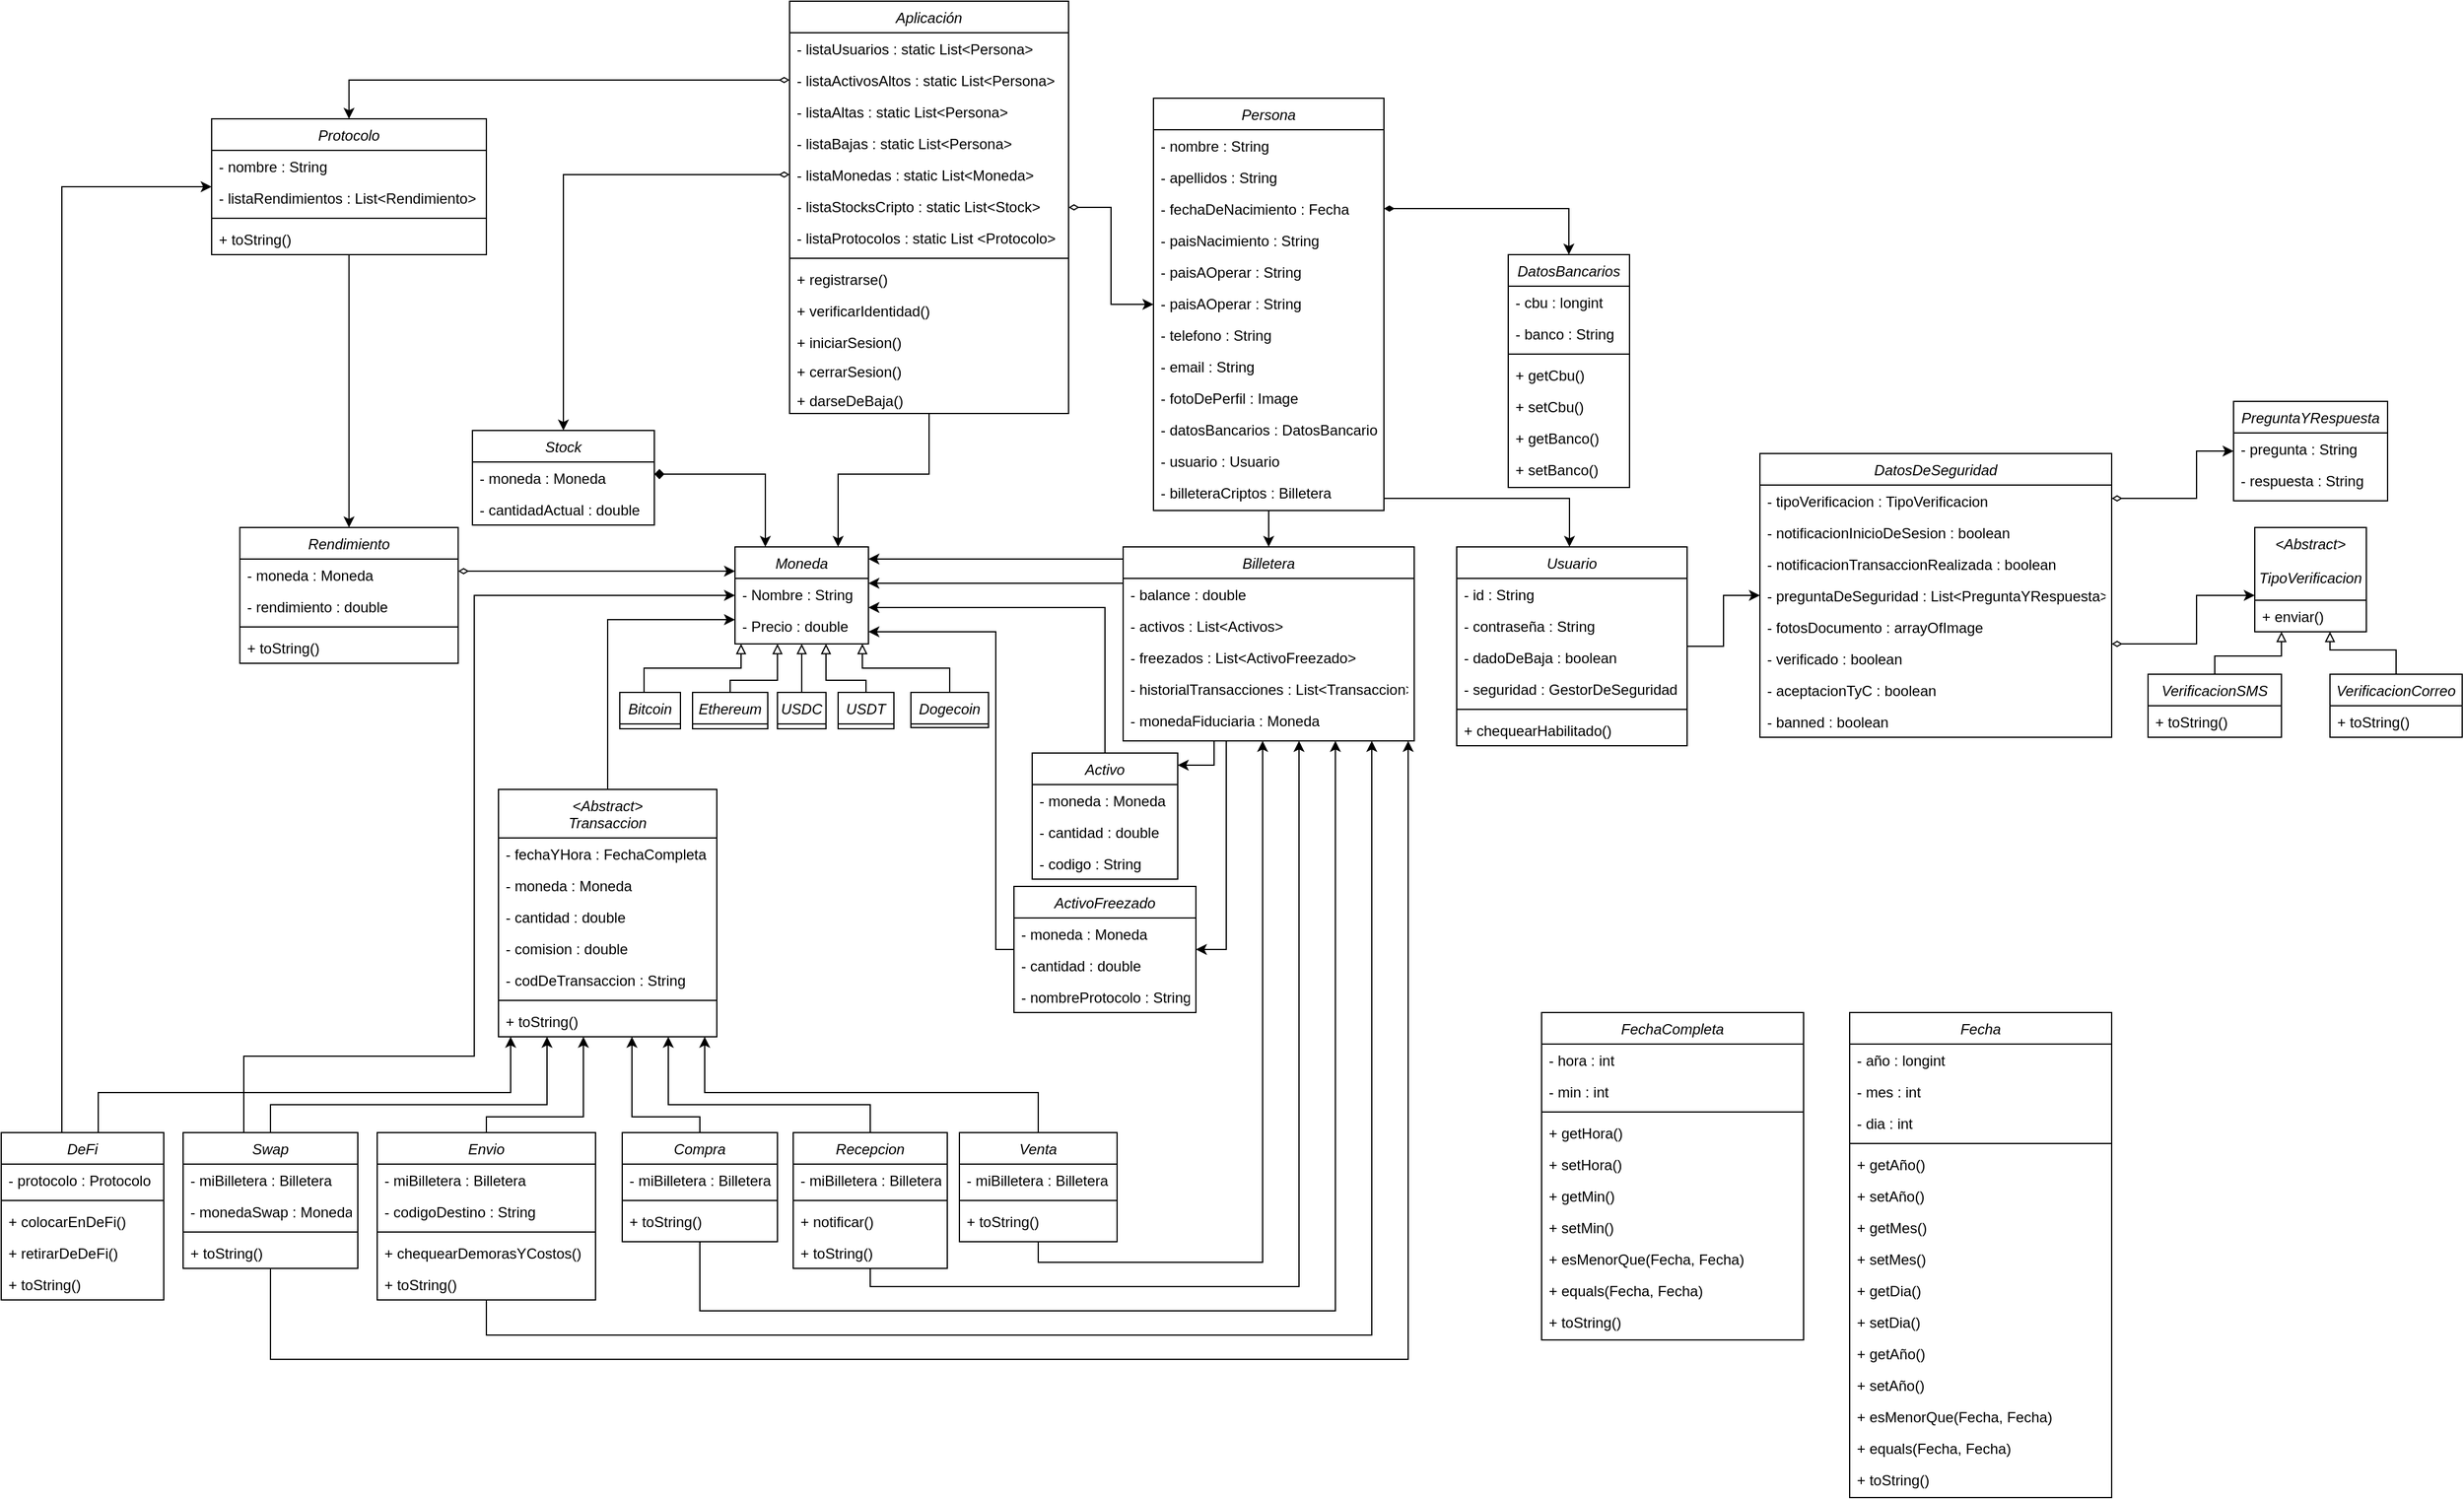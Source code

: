 <mxfile version="24.7.10">
  <diagram name="Página-1" id="NR62WoQhjPWwxRr1Rxn-">
    <mxGraphModel dx="1247" dy="687" grid="1" gridSize="10" guides="1" tooltips="1" connect="1" arrows="1" fold="1" page="1" pageScale="1" pageWidth="1600" pageHeight="1200" math="0" shadow="0">
      <root>
        <mxCell id="0" />
        <mxCell id="1" parent="0" />
        <mxCell id="cGzMn2-btZof8PWtjlkr-193" style="edgeStyle=orthogonalEdgeStyle;rounded=0;orthogonalLoop=1;jettySize=auto;html=1;exitX=1;exitY=0.5;exitDx=0;exitDy=0;startArrow=diamondThin;startFill=0;" parent="1" source="cGzMn2-btZof8PWtjlkr-1" target="cGzMn2-btZof8PWtjlkr-18" edge="1">
          <mxGeometry relative="1" as="geometry">
            <Array as="points">
              <mxPoint x="1710" y="200" />
              <mxPoint x="1745" y="200" />
              <mxPoint x="1745" y="280" />
            </Array>
          </mxGeometry>
        </mxCell>
        <mxCell id="uPdgmqQ6__cbQZYuAYbr-20" style="edgeStyle=orthogonalEdgeStyle;rounded=0;orthogonalLoop=1;jettySize=auto;html=1;exitX=0.5;exitY=1;exitDx=0;exitDy=0;" parent="1" source="cGzMn2-btZof8PWtjlkr-1" target="cGzMn2-btZof8PWtjlkr-55" edge="1">
          <mxGeometry relative="1" as="geometry">
            <Array as="points">
              <mxPoint x="1595" y="420" />
              <mxPoint x="1520" y="420" />
            </Array>
          </mxGeometry>
        </mxCell>
        <mxCell id="cGzMn2-btZof8PWtjlkr-1" value="Aplicación" style="swimlane;fontStyle=2;align=center;verticalAlign=top;childLayout=stackLayout;horizontal=1;startSize=26;horizontalStack=0;resizeParent=1;resizeLast=0;collapsible=1;marginBottom=0;rounded=0;shadow=0;strokeWidth=1;fontSize=12;" parent="1" vertex="1">
          <mxGeometry x="1480" y="30" width="230" height="340" as="geometry">
            <mxRectangle x="230" y="140" width="160" height="26" as="alternateBounds" />
          </mxGeometry>
        </mxCell>
        <mxCell id="cGzMn2-btZof8PWtjlkr-2" value="- listaUsuarios : static List&lt;Persona&gt;" style="text;align=left;verticalAlign=top;spacingLeft=4;spacingRight=4;overflow=hidden;rotatable=0;points=[[0,0.5],[1,0.5]];portConstraint=eastwest;rounded=0;shadow=0;html=0;fontSize=12;" parent="cGzMn2-btZof8PWtjlkr-1" vertex="1">
          <mxGeometry y="26" width="230" height="26" as="geometry" />
        </mxCell>
        <mxCell id="cGzMn2-btZof8PWtjlkr-3" value="- listaActivosAltos : static List&lt;Persona&gt;" style="text;align=left;verticalAlign=top;spacingLeft=4;spacingRight=4;overflow=hidden;rotatable=0;points=[[0,0.5],[1,0.5]];portConstraint=eastwest;rounded=0;shadow=0;html=0;fontSize=12;" parent="cGzMn2-btZof8PWtjlkr-1" vertex="1">
          <mxGeometry y="52" width="230" height="26" as="geometry" />
        </mxCell>
        <mxCell id="cGzMn2-btZof8PWtjlkr-4" value="- listaAltas : static List&lt;Persona&gt;" style="text;align=left;verticalAlign=top;spacingLeft=4;spacingRight=4;overflow=hidden;rotatable=0;points=[[0,0.5],[1,0.5]];portConstraint=eastwest;rounded=0;shadow=0;html=0;fontSize=12;" parent="cGzMn2-btZof8PWtjlkr-1" vertex="1">
          <mxGeometry y="78" width="230" height="26" as="geometry" />
        </mxCell>
        <mxCell id="cGzMn2-btZof8PWtjlkr-5" value="- listaBajas : static List&lt;Persona&gt;" style="text;align=left;verticalAlign=top;spacingLeft=4;spacingRight=4;overflow=hidden;rotatable=0;points=[[0,0.5],[1,0.5]];portConstraint=eastwest;rounded=0;shadow=0;html=0;fontSize=12;" parent="cGzMn2-btZof8PWtjlkr-1" vertex="1">
          <mxGeometry y="104" width="230" height="26" as="geometry" />
        </mxCell>
        <mxCell id="cGzMn2-btZof8PWtjlkr-17" value="- listaMonedas : static List&lt;Moneda&gt;" style="text;align=left;verticalAlign=top;spacingLeft=4;spacingRight=4;overflow=hidden;rotatable=0;points=[[0,0.5],[1,0.5]];portConstraint=eastwest;rounded=0;shadow=0;html=0;fontSize=12;" parent="cGzMn2-btZof8PWtjlkr-1" vertex="1">
          <mxGeometry y="130" width="230" height="26" as="geometry" />
        </mxCell>
        <mxCell id="cGzMn2-btZof8PWtjlkr-6" value="- listaStocksCripto : static List&lt;Stock&gt;" style="text;align=left;verticalAlign=top;spacingLeft=4;spacingRight=4;overflow=hidden;rotatable=0;points=[[0,0.5],[1,0.5]];portConstraint=eastwest;rounded=0;shadow=0;html=0;fontSize=12;" parent="cGzMn2-btZof8PWtjlkr-1" vertex="1">
          <mxGeometry y="156" width="230" height="26" as="geometry" />
        </mxCell>
        <mxCell id="cGzMn2-btZof8PWtjlkr-76" value="- listaProtocolos : static List &lt;Protocolo&gt;" style="text;align=left;verticalAlign=top;spacingLeft=4;spacingRight=4;overflow=hidden;rotatable=0;points=[[0,0.5],[1,0.5]];portConstraint=eastwest;" parent="cGzMn2-btZof8PWtjlkr-1" vertex="1">
          <mxGeometry y="182" width="230" height="26" as="geometry" />
        </mxCell>
        <mxCell id="cGzMn2-btZof8PWtjlkr-7" value="" style="line;html=1;strokeWidth=1;align=left;verticalAlign=middle;spacingTop=-1;spacingLeft=3;spacingRight=3;rotatable=0;labelPosition=right;points=[];portConstraint=eastwest;fontSize=12;" parent="cGzMn2-btZof8PWtjlkr-1" vertex="1">
          <mxGeometry y="208" width="230" height="8" as="geometry" />
        </mxCell>
        <mxCell id="cGzMn2-btZof8PWtjlkr-8" value="+ registrarse()   " style="text;align=left;verticalAlign=top;spacingLeft=4;spacingRight=4;overflow=hidden;rotatable=0;points=[[0,0.5],[1,0.5]];portConstraint=eastwest;rounded=0;shadow=0;html=0;fontSize=12;" parent="cGzMn2-btZof8PWtjlkr-1" vertex="1">
          <mxGeometry y="216" width="230" height="26" as="geometry" />
        </mxCell>
        <mxCell id="cGzMn2-btZof8PWtjlkr-9" value="+ verificarIdentidad()" style="text;align=left;verticalAlign=top;spacingLeft=4;spacingRight=4;overflow=hidden;rotatable=0;points=[[0,0.5],[1,0.5]];portConstraint=eastwest;rounded=0;shadow=0;html=0;fontSize=12;" parent="cGzMn2-btZof8PWtjlkr-1" vertex="1">
          <mxGeometry y="242" width="230" height="26" as="geometry" />
        </mxCell>
        <mxCell id="cGzMn2-btZof8PWtjlkr-10" value="+ iniciarSesion()" style="text;align=left;verticalAlign=top;spacingLeft=4;spacingRight=4;overflow=hidden;rotatable=0;points=[[0,0.5],[1,0.5]];portConstraint=eastwest;fontSize=12;" parent="cGzMn2-btZof8PWtjlkr-1" vertex="1">
          <mxGeometry y="268" width="230" height="24" as="geometry" />
        </mxCell>
        <mxCell id="cGzMn2-btZof8PWtjlkr-11" value="+ cerrarSesion()" style="text;align=left;verticalAlign=top;spacingLeft=4;spacingRight=4;overflow=hidden;rotatable=0;points=[[0,0.5],[1,0.5]];portConstraint=eastwest;fontSize=12;" parent="cGzMn2-btZof8PWtjlkr-1" vertex="1">
          <mxGeometry y="292" width="230" height="24" as="geometry" />
        </mxCell>
        <mxCell id="cGzMn2-btZof8PWtjlkr-12" value="+ darseDeBaja()" style="text;align=left;verticalAlign=top;spacingLeft=4;spacingRight=4;overflow=hidden;rotatable=0;points=[[0,0.5],[1,0.5]];portConstraint=eastwest;fontSize=12;" parent="cGzMn2-btZof8PWtjlkr-1" vertex="1">
          <mxGeometry y="316" width="230" height="24" as="geometry" />
        </mxCell>
        <mxCell id="cGzMn2-btZof8PWtjlkr-225" style="edgeStyle=orthogonalEdgeStyle;rounded=0;orthogonalLoop=1;jettySize=auto;html=1;startArrow=diamond;startFill=1;" parent="1" source="cGzMn2-btZof8PWtjlkr-13" target="cGzMn2-btZof8PWtjlkr-55" edge="1">
          <mxGeometry relative="1" as="geometry">
            <Array as="points">
              <mxPoint x="1460" y="420" />
            </Array>
          </mxGeometry>
        </mxCell>
        <mxCell id="cGzMn2-btZof8PWtjlkr-13" value="Stock" style="swimlane;fontStyle=2;align=center;verticalAlign=top;childLayout=stackLayout;horizontal=1;startSize=26;horizontalStack=0;resizeParent=1;resizeLast=0;collapsible=1;marginBottom=0;rounded=0;shadow=0;strokeWidth=1;fontSize=12;" parent="1" vertex="1">
          <mxGeometry x="1218.5" y="384" width="150" height="78" as="geometry">
            <mxRectangle x="230" y="140" width="160" height="26" as="alternateBounds" />
          </mxGeometry>
        </mxCell>
        <mxCell id="cGzMn2-btZof8PWtjlkr-14" value="- moneda : Moneda" style="text;align=left;verticalAlign=top;spacingLeft=4;spacingRight=4;overflow=hidden;rotatable=0;points=[[0,0.5],[1,0.5]];portConstraint=eastwest;rounded=0;shadow=0;html=0;fontSize=12;" parent="cGzMn2-btZof8PWtjlkr-13" vertex="1">
          <mxGeometry y="26" width="150" height="26" as="geometry" />
        </mxCell>
        <mxCell id="cGzMn2-btZof8PWtjlkr-15" value="- cantidadActual : double" style="text;align=left;verticalAlign=top;spacingLeft=4;spacingRight=4;overflow=hidden;rotatable=0;points=[[0,0.5],[1,0.5]];portConstraint=eastwest;rounded=0;shadow=0;html=0;fontSize=12;" parent="cGzMn2-btZof8PWtjlkr-13" vertex="1">
          <mxGeometry y="52" width="150" height="26" as="geometry" />
        </mxCell>
        <mxCell id="cGzMn2-btZof8PWtjlkr-202" style="edgeStyle=orthogonalEdgeStyle;rounded=0;orthogonalLoop=1;jettySize=auto;html=1;" parent="1" source="cGzMn2-btZof8PWtjlkr-18" target="cGzMn2-btZof8PWtjlkr-48" edge="1">
          <mxGeometry relative="1" as="geometry" />
        </mxCell>
        <mxCell id="cGzMn2-btZof8PWtjlkr-18" value="Persona" style="swimlane;fontStyle=2;align=center;verticalAlign=top;childLayout=stackLayout;horizontal=1;startSize=26;horizontalStack=0;resizeParent=1;resizeLast=0;collapsible=1;marginBottom=0;rounded=0;shadow=0;strokeWidth=1;fontSize=12;" parent="1" vertex="1">
          <mxGeometry x="1780" y="110" width="190" height="340" as="geometry">
            <mxRectangle x="230" y="140" width="160" height="26" as="alternateBounds" />
          </mxGeometry>
        </mxCell>
        <mxCell id="cGzMn2-btZof8PWtjlkr-19" value="- nombre : String" style="text;align=left;verticalAlign=top;spacingLeft=4;spacingRight=4;overflow=hidden;rotatable=0;points=[[0,0.5],[1,0.5]];portConstraint=eastwest;rounded=0;shadow=0;html=0;fontSize=12;" parent="cGzMn2-btZof8PWtjlkr-18" vertex="1">
          <mxGeometry y="26" width="190" height="26" as="geometry" />
        </mxCell>
        <mxCell id="cGzMn2-btZof8PWtjlkr-20" value="- apellidos : String" style="text;align=left;verticalAlign=top;spacingLeft=4;spacingRight=4;overflow=hidden;rotatable=0;points=[[0,0.5],[1,0.5]];portConstraint=eastwest;rounded=0;shadow=0;html=0;fontSize=12;" parent="cGzMn2-btZof8PWtjlkr-18" vertex="1">
          <mxGeometry y="52" width="190" height="26" as="geometry" />
        </mxCell>
        <mxCell id="cGzMn2-btZof8PWtjlkr-21" value="- fechaDeNacimiento : Fecha" style="text;align=left;verticalAlign=top;spacingLeft=4;spacingRight=4;overflow=hidden;rotatable=0;points=[[0,0.5],[1,0.5]];portConstraint=eastwest;rounded=0;shadow=0;html=0;fontSize=12;" parent="cGzMn2-btZof8PWtjlkr-18" vertex="1">
          <mxGeometry y="78" width="190" height="26" as="geometry" />
        </mxCell>
        <mxCell id="cGzMn2-btZof8PWtjlkr-22" value="- paisNacimiento : String" style="text;align=left;verticalAlign=top;spacingLeft=4;spacingRight=4;overflow=hidden;rotatable=0;points=[[0,0.5],[1,0.5]];portConstraint=eastwest;rounded=0;shadow=0;html=0;fontSize=12;" parent="cGzMn2-btZof8PWtjlkr-18" vertex="1">
          <mxGeometry y="104" width="190" height="26" as="geometry" />
        </mxCell>
        <mxCell id="cGzMn2-btZof8PWtjlkr-23" value="- paisAOperar : String" style="text;align=left;verticalAlign=top;spacingLeft=4;spacingRight=4;overflow=hidden;rotatable=0;points=[[0,0.5],[1,0.5]];portConstraint=eastwest;rounded=0;shadow=0;html=0;fontSize=12;" parent="cGzMn2-btZof8PWtjlkr-18" vertex="1">
          <mxGeometry y="130" width="190" height="26" as="geometry" />
        </mxCell>
        <mxCell id="cGzMn2-btZof8PWtjlkr-32" value="- paisAOperar : String" style="text;align=left;verticalAlign=top;spacingLeft=4;spacingRight=4;overflow=hidden;rotatable=0;points=[[0,0.5],[1,0.5]];portConstraint=eastwest;rounded=0;shadow=0;html=0;fontSize=12;" parent="cGzMn2-btZof8PWtjlkr-18" vertex="1">
          <mxGeometry y="156" width="190" height="26" as="geometry" />
        </mxCell>
        <mxCell id="cGzMn2-btZof8PWtjlkr-24" value="- telefono : String" style="text;align=left;verticalAlign=top;spacingLeft=4;spacingRight=4;overflow=hidden;rotatable=0;points=[[0,0.5],[1,0.5]];portConstraint=eastwest;rounded=0;shadow=0;html=0;fontSize=12;" parent="cGzMn2-btZof8PWtjlkr-18" vertex="1">
          <mxGeometry y="182" width="190" height="26" as="geometry" />
        </mxCell>
        <mxCell id="cGzMn2-btZof8PWtjlkr-25" value="- email : String" style="text;align=left;verticalAlign=top;spacingLeft=4;spacingRight=4;overflow=hidden;rotatable=0;points=[[0,0.5],[1,0.5]];portConstraint=eastwest;rounded=0;shadow=0;html=0;fontSize=12;" parent="cGzMn2-btZof8PWtjlkr-18" vertex="1">
          <mxGeometry y="208" width="190" height="26" as="geometry" />
        </mxCell>
        <mxCell id="cGzMn2-btZof8PWtjlkr-30" value="- fotoDePerfil : Image" style="text;align=left;verticalAlign=top;spacingLeft=4;spacingRight=4;overflow=hidden;rotatable=0;points=[[0,0.5],[1,0.5]];portConstraint=eastwest;rounded=0;shadow=0;html=0;fontSize=12;" parent="cGzMn2-btZof8PWtjlkr-18" vertex="1">
          <mxGeometry y="234" width="190" height="26" as="geometry" />
        </mxCell>
        <mxCell id="cGzMn2-btZof8PWtjlkr-26" value="- datosBancarios : DatosBancarios" style="text;align=left;verticalAlign=top;spacingLeft=4;spacingRight=4;overflow=hidden;rotatable=0;points=[[0,0.5],[1,0.5]];portConstraint=eastwest;rounded=0;shadow=0;html=0;fontSize=12;" parent="cGzMn2-btZof8PWtjlkr-18" vertex="1">
          <mxGeometry y="260" width="190" height="26" as="geometry" />
        </mxCell>
        <mxCell id="cGzMn2-btZof8PWtjlkr-27" value="- usuario : Usuario" style="text;align=left;verticalAlign=top;spacingLeft=4;spacingRight=4;overflow=hidden;rotatable=0;points=[[0,0.5],[1,0.5]];portConstraint=eastwest;rounded=0;shadow=0;html=0;fontSize=12;" parent="cGzMn2-btZof8PWtjlkr-18" vertex="1">
          <mxGeometry y="286" width="190" height="26" as="geometry" />
        </mxCell>
        <mxCell id="cGzMn2-btZof8PWtjlkr-28" value="- billeteraCriptos : Billetera" style="text;align=left;verticalAlign=top;spacingLeft=4;spacingRight=4;overflow=hidden;rotatable=0;points=[[0,0.5],[1,0.5]];portConstraint=eastwest;rounded=0;shadow=0;html=0;fontSize=12;" parent="cGzMn2-btZof8PWtjlkr-18" vertex="1">
          <mxGeometry y="312" width="190" height="26" as="geometry" />
        </mxCell>
        <mxCell id="cGzMn2-btZof8PWtjlkr-203" style="edgeStyle=orthogonalEdgeStyle;rounded=0;orthogonalLoop=1;jettySize=auto;html=1;" parent="1" source="cGzMn2-btZof8PWtjlkr-33" target="cGzMn2-btZof8PWtjlkr-94" edge="1">
          <mxGeometry relative="1" as="geometry" />
        </mxCell>
        <mxCell id="cGzMn2-btZof8PWtjlkr-33" value="Usuario" style="swimlane;fontStyle=2;align=center;verticalAlign=top;childLayout=stackLayout;horizontal=1;startSize=26;horizontalStack=0;resizeParent=1;resizeLast=0;collapsible=1;marginBottom=0;rounded=0;shadow=0;strokeWidth=1;fontSize=12;" parent="1" vertex="1">
          <mxGeometry x="2030" y="480" width="190" height="164" as="geometry">
            <mxRectangle x="550" y="140" width="160" height="26" as="alternateBounds" />
          </mxGeometry>
        </mxCell>
        <mxCell id="cGzMn2-btZof8PWtjlkr-34" value="- id : String" style="text;align=left;verticalAlign=top;spacingLeft=4;spacingRight=4;overflow=hidden;rotatable=0;points=[[0,0.5],[1,0.5]];portConstraint=eastwest;fontSize=12;" parent="cGzMn2-btZof8PWtjlkr-33" vertex="1">
          <mxGeometry y="26" width="190" height="26" as="geometry" />
        </mxCell>
        <mxCell id="cGzMn2-btZof8PWtjlkr-35" value="- contraseña : String" style="text;align=left;verticalAlign=top;spacingLeft=4;spacingRight=4;overflow=hidden;rotatable=0;points=[[0,0.5],[1,0.5]];portConstraint=eastwest;rounded=0;shadow=0;html=0;fontSize=12;" parent="cGzMn2-btZof8PWtjlkr-33" vertex="1">
          <mxGeometry y="52" width="190" height="26" as="geometry" />
        </mxCell>
        <mxCell id="cGzMn2-btZof8PWtjlkr-36" value="- dadoDeBaja : boolean" style="text;align=left;verticalAlign=top;spacingLeft=4;spacingRight=4;overflow=hidden;rotatable=0;points=[[0,0.5],[1,0.5]];portConstraint=eastwest;rounded=0;shadow=0;html=0;fontSize=12;" parent="cGzMn2-btZof8PWtjlkr-33" vertex="1">
          <mxGeometry y="78" width="190" height="26" as="geometry" />
        </mxCell>
        <mxCell id="cGzMn2-btZof8PWtjlkr-37" value="- seguridad : GestorDeSeguridad" style="text;align=left;verticalAlign=top;spacingLeft=4;spacingRight=4;overflow=hidden;rotatable=0;points=[[0,0.5],[1,0.5]];portConstraint=eastwest;rounded=0;shadow=0;html=0;fontSize=12;" parent="cGzMn2-btZof8PWtjlkr-33" vertex="1">
          <mxGeometry y="104" width="190" height="26" as="geometry" />
        </mxCell>
        <mxCell id="cGzMn2-btZof8PWtjlkr-38" value="" style="line;html=1;strokeWidth=1;align=left;verticalAlign=middle;spacingTop=-1;spacingLeft=3;spacingRight=3;rotatable=0;labelPosition=right;points=[];portConstraint=eastwest;fontSize=12;" parent="cGzMn2-btZof8PWtjlkr-33" vertex="1">
          <mxGeometry y="130" width="190" height="8" as="geometry" />
        </mxCell>
        <mxCell id="cGzMn2-btZof8PWtjlkr-39" value="+ chequearHabilitado()" style="text;align=left;verticalAlign=top;spacingLeft=4;spacingRight=4;overflow=hidden;rotatable=0;points=[[0,0.5],[1,0.5]];portConstraint=eastwest;fontSize=12;" parent="cGzMn2-btZof8PWtjlkr-33" vertex="1">
          <mxGeometry y="138" width="190" height="26" as="geometry" />
        </mxCell>
        <mxCell id="cGzMn2-btZof8PWtjlkr-40" value="DatosBancarios" style="swimlane;fontStyle=2;align=center;verticalAlign=top;childLayout=stackLayout;horizontal=1;startSize=26;horizontalStack=0;resizeParent=1;resizeLast=0;collapsible=1;marginBottom=0;rounded=0;shadow=0;strokeWidth=1;fontSize=12;" parent="1" vertex="1">
          <mxGeometry x="2072.5" y="239" width="100" height="192" as="geometry">
            <mxRectangle x="230" y="140" width="160" height="26" as="alternateBounds" />
          </mxGeometry>
        </mxCell>
        <mxCell id="cGzMn2-btZof8PWtjlkr-41" value="- cbu : longint" style="text;align=left;verticalAlign=top;spacingLeft=4;spacingRight=4;overflow=hidden;rotatable=0;points=[[0,0.5],[1,0.5]];portConstraint=eastwest;rounded=0;shadow=0;html=0;fontSize=12;" parent="cGzMn2-btZof8PWtjlkr-40" vertex="1">
          <mxGeometry y="26" width="100" height="26" as="geometry" />
        </mxCell>
        <mxCell id="cGzMn2-btZof8PWtjlkr-42" value="- banco : String" style="text;align=left;verticalAlign=top;spacingLeft=4;spacingRight=4;overflow=hidden;rotatable=0;points=[[0,0.5],[1,0.5]];portConstraint=eastwest;rounded=0;shadow=0;html=0;fontSize=12;" parent="cGzMn2-btZof8PWtjlkr-40" vertex="1">
          <mxGeometry y="52" width="100" height="26" as="geometry" />
        </mxCell>
        <mxCell id="cGzMn2-btZof8PWtjlkr-43" value="" style="line;html=1;strokeWidth=1;align=left;verticalAlign=middle;spacingTop=-1;spacingLeft=3;spacingRight=3;rotatable=0;labelPosition=right;points=[];portConstraint=eastwest;fontSize=12;" parent="cGzMn2-btZof8PWtjlkr-40" vertex="1">
          <mxGeometry y="78" width="100" height="8" as="geometry" />
        </mxCell>
        <mxCell id="cGzMn2-btZof8PWtjlkr-44" value="+ getCbu()" style="text;align=left;verticalAlign=top;spacingLeft=4;spacingRight=4;overflow=hidden;rotatable=0;points=[[0,0.5],[1,0.5]];portConstraint=eastwest;rounded=0;shadow=0;html=0;fontSize=12;" parent="cGzMn2-btZof8PWtjlkr-40" vertex="1">
          <mxGeometry y="86" width="100" height="26" as="geometry" />
        </mxCell>
        <mxCell id="cGzMn2-btZof8PWtjlkr-45" value="+ setCbu()" style="text;align=left;verticalAlign=top;spacingLeft=4;spacingRight=4;overflow=hidden;rotatable=0;points=[[0,0.5],[1,0.5]];portConstraint=eastwest;rounded=0;shadow=0;html=0;fontSize=12;" parent="cGzMn2-btZof8PWtjlkr-40" vertex="1">
          <mxGeometry y="112" width="100" height="26" as="geometry" />
        </mxCell>
        <mxCell id="cGzMn2-btZof8PWtjlkr-46" value="+ getBanco()" style="text;align=left;verticalAlign=top;spacingLeft=4;spacingRight=4;overflow=hidden;rotatable=0;points=[[0,0.5],[1,0.5]];portConstraint=eastwest;rounded=0;shadow=0;html=0;fontSize=12;" parent="cGzMn2-btZof8PWtjlkr-40" vertex="1">
          <mxGeometry y="138" width="100" height="26" as="geometry" />
        </mxCell>
        <mxCell id="cGzMn2-btZof8PWtjlkr-47" value="+ setBanco()" style="text;align=left;verticalAlign=top;spacingLeft=4;spacingRight=4;overflow=hidden;rotatable=0;points=[[0,0.5],[1,0.5]];portConstraint=eastwest;rounded=0;shadow=0;html=0;fontSize=12;" parent="cGzMn2-btZof8PWtjlkr-40" vertex="1">
          <mxGeometry y="164" width="100" height="26" as="geometry" />
        </mxCell>
        <mxCell id="uPdgmqQ6__cbQZYuAYbr-6" style="edgeStyle=orthogonalEdgeStyle;rounded=0;orthogonalLoop=1;jettySize=auto;html=1;" parent="1" source="cGzMn2-btZof8PWtjlkr-48" target="cGzMn2-btZof8PWtjlkr-55" edge="1">
          <mxGeometry relative="1" as="geometry">
            <Array as="points">
              <mxPoint x="1650" y="490" />
              <mxPoint x="1650" y="490" />
            </Array>
          </mxGeometry>
        </mxCell>
        <mxCell id="InKIIa1-poBmk-Ij40Mm-8" style="edgeStyle=orthogonalEdgeStyle;rounded=0;orthogonalLoop=1;jettySize=auto;html=1;" edge="1" parent="1" source="cGzMn2-btZof8PWtjlkr-48" target="cGzMn2-btZof8PWtjlkr-55">
          <mxGeometry relative="1" as="geometry">
            <Array as="points">
              <mxPoint x="1650" y="510" />
              <mxPoint x="1650" y="510" />
            </Array>
          </mxGeometry>
        </mxCell>
        <mxCell id="InKIIa1-poBmk-Ij40Mm-11" style="edgeStyle=orthogonalEdgeStyle;rounded=0;orthogonalLoop=1;jettySize=auto;html=1;" edge="1" parent="1" source="cGzMn2-btZof8PWtjlkr-48" target="cGzMn2-btZof8PWtjlkr-58">
          <mxGeometry relative="1" as="geometry">
            <Array as="points">
              <mxPoint x="1830" y="660" />
            </Array>
          </mxGeometry>
        </mxCell>
        <mxCell id="InKIIa1-poBmk-Ij40Mm-12" style="edgeStyle=orthogonalEdgeStyle;rounded=0;orthogonalLoop=1;jettySize=auto;html=1;" edge="1" parent="1" source="cGzMn2-btZof8PWtjlkr-48" target="cGzMn2-btZof8PWtjlkr-62">
          <mxGeometry relative="1" as="geometry">
            <Array as="points">
              <mxPoint x="1840" y="812" />
            </Array>
          </mxGeometry>
        </mxCell>
        <mxCell id="cGzMn2-btZof8PWtjlkr-48" value="Billetera" style="swimlane;fontStyle=2;align=center;verticalAlign=top;childLayout=stackLayout;horizontal=1;startSize=26;horizontalStack=0;resizeParent=1;resizeLast=0;collapsible=1;marginBottom=0;rounded=0;shadow=0;strokeWidth=1;fontSize=12;" parent="1" vertex="1">
          <mxGeometry x="1755" y="480" width="240" height="160" as="geometry">
            <mxRectangle x="230" y="140" width="160" height="26" as="alternateBounds" />
          </mxGeometry>
        </mxCell>
        <mxCell id="cGzMn2-btZof8PWtjlkr-50" value="- balance : double" style="text;align=left;verticalAlign=top;spacingLeft=4;spacingRight=4;overflow=hidden;rotatable=0;points=[[0,0.5],[1,0.5]];portConstraint=eastwest;rounded=0;shadow=0;html=0;fontSize=12;" parent="cGzMn2-btZof8PWtjlkr-48" vertex="1">
          <mxGeometry y="26" width="240" height="26" as="geometry" />
        </mxCell>
        <mxCell id="cGzMn2-btZof8PWtjlkr-51" value="- activos : List&lt;Activos&gt;" style="text;align=left;verticalAlign=top;spacingLeft=4;spacingRight=4;overflow=hidden;rotatable=0;points=[[0,0.5],[1,0.5]];portConstraint=eastwest;rounded=0;shadow=0;html=0;fontSize=12;" parent="cGzMn2-btZof8PWtjlkr-48" vertex="1">
          <mxGeometry y="52" width="240" height="26" as="geometry" />
        </mxCell>
        <mxCell id="cGzMn2-btZof8PWtjlkr-52" value="- freezados : List&lt;ActivoFreezado&gt;" style="text;align=left;verticalAlign=top;spacingLeft=4;spacingRight=4;overflow=hidden;rotatable=0;points=[[0,0.5],[1,0.5]];portConstraint=eastwest;rounded=0;shadow=0;html=0;fontSize=12;" parent="cGzMn2-btZof8PWtjlkr-48" vertex="1">
          <mxGeometry y="78" width="240" height="26" as="geometry" />
        </mxCell>
        <mxCell id="cGzMn2-btZof8PWtjlkr-53" value="- historialTransacciones : List&lt;Transaccion&gt;" style="text;align=left;verticalAlign=top;spacingLeft=4;spacingRight=4;overflow=hidden;rotatable=0;points=[[0,0.5],[1,0.5]];portConstraint=eastwest;rounded=0;shadow=0;html=0;fontSize=12;" parent="cGzMn2-btZof8PWtjlkr-48" vertex="1">
          <mxGeometry y="104" width="240" height="26" as="geometry" />
        </mxCell>
        <mxCell id="cGzMn2-btZof8PWtjlkr-49" value="- monedaFiduciaria : Moneda" style="text;align=left;verticalAlign=top;spacingLeft=4;spacingRight=4;overflow=hidden;rotatable=0;points=[[0,0.5],[1,0.5]];portConstraint=eastwest;rounded=0;shadow=0;html=0;fontSize=12;" parent="cGzMn2-btZof8PWtjlkr-48" vertex="1">
          <mxGeometry y="130" width="240" height="26" as="geometry" />
        </mxCell>
        <mxCell id="cGzMn2-btZof8PWtjlkr-55" value="Moneda" style="swimlane;fontStyle=2;align=center;verticalAlign=top;childLayout=stackLayout;horizontal=1;startSize=26;horizontalStack=0;resizeParent=1;resizeLast=0;collapsible=1;marginBottom=0;rounded=0;shadow=0;strokeWidth=1;" parent="1" vertex="1">
          <mxGeometry x="1435" y="480" width="110" height="80" as="geometry">
            <mxRectangle x="320" y="12" width="160" height="26" as="alternateBounds" />
          </mxGeometry>
        </mxCell>
        <mxCell id="cGzMn2-btZof8PWtjlkr-56" value="- Nombre : String" style="text;align=left;verticalAlign=top;spacingLeft=4;spacingRight=4;overflow=hidden;rotatable=0;points=[[0,0.5],[1,0.5]];portConstraint=eastwest;" parent="cGzMn2-btZof8PWtjlkr-55" vertex="1">
          <mxGeometry y="26" width="110" height="26" as="geometry" />
        </mxCell>
        <mxCell id="cGzMn2-btZof8PWtjlkr-57" value="- Precio : double" style="text;align=left;verticalAlign=top;spacingLeft=4;spacingRight=4;overflow=hidden;rotatable=0;points=[[0,0.5],[1,0.5]];portConstraint=eastwest;rounded=0;shadow=0;html=0;" parent="cGzMn2-btZof8PWtjlkr-55" vertex="1">
          <mxGeometry y="52" width="110" height="26" as="geometry" />
        </mxCell>
        <mxCell id="InKIIa1-poBmk-Ij40Mm-10" style="edgeStyle=orthogonalEdgeStyle;rounded=0;orthogonalLoop=1;jettySize=auto;html=1;" edge="1" parent="1" source="cGzMn2-btZof8PWtjlkr-58" target="cGzMn2-btZof8PWtjlkr-55">
          <mxGeometry relative="1" as="geometry">
            <Array as="points">
              <mxPoint x="1740" y="530" />
            </Array>
          </mxGeometry>
        </mxCell>
        <mxCell id="cGzMn2-btZof8PWtjlkr-58" value="Activo" style="swimlane;fontStyle=2;align=center;verticalAlign=top;childLayout=stackLayout;horizontal=1;startSize=26;horizontalStack=0;resizeParent=1;resizeLast=0;collapsible=1;marginBottom=0;rounded=0;shadow=0;strokeWidth=1;" parent="1" vertex="1">
          <mxGeometry x="1680" y="650" width="120" height="104" as="geometry">
            <mxRectangle x="320" y="12" width="160" height="26" as="alternateBounds" />
          </mxGeometry>
        </mxCell>
        <mxCell id="cGzMn2-btZof8PWtjlkr-59" value="- moneda : Moneda" style="text;align=left;verticalAlign=top;spacingLeft=4;spacingRight=4;overflow=hidden;rotatable=0;points=[[0,0.5],[1,0.5]];portConstraint=eastwest;" parent="cGzMn2-btZof8PWtjlkr-58" vertex="1">
          <mxGeometry y="26" width="120" height="26" as="geometry" />
        </mxCell>
        <mxCell id="cGzMn2-btZof8PWtjlkr-60" value="- cantidad : double" style="text;align=left;verticalAlign=top;spacingLeft=4;spacingRight=4;overflow=hidden;rotatable=0;points=[[0,0.5],[1,0.5]];portConstraint=eastwest;rounded=0;shadow=0;html=0;" parent="cGzMn2-btZof8PWtjlkr-58" vertex="1">
          <mxGeometry y="52" width="120" height="26" as="geometry" />
        </mxCell>
        <mxCell id="cGzMn2-btZof8PWtjlkr-61" value="- codigo : String" style="text;align=left;verticalAlign=top;spacingLeft=4;spacingRight=4;overflow=hidden;rotatable=0;points=[[0,0.5],[1,0.5]];portConstraint=eastwest;rounded=0;shadow=0;html=0;" parent="cGzMn2-btZof8PWtjlkr-58" vertex="1">
          <mxGeometry y="78" width="120" height="26" as="geometry" />
        </mxCell>
        <mxCell id="InKIIa1-poBmk-Ij40Mm-9" style="edgeStyle=orthogonalEdgeStyle;rounded=0;orthogonalLoop=1;jettySize=auto;html=1;" edge="1" parent="1" source="cGzMn2-btZof8PWtjlkr-62" target="cGzMn2-btZof8PWtjlkr-55">
          <mxGeometry relative="1" as="geometry">
            <Array as="points">
              <mxPoint x="1650" y="812" />
              <mxPoint x="1650" y="550" />
            </Array>
          </mxGeometry>
        </mxCell>
        <mxCell id="cGzMn2-btZof8PWtjlkr-62" value="ActivoFreezado" style="swimlane;fontStyle=2;align=center;verticalAlign=top;childLayout=stackLayout;horizontal=1;startSize=26;horizontalStack=0;resizeParent=1;resizeLast=0;collapsible=1;marginBottom=0;rounded=0;shadow=0;strokeWidth=1;spacing=2;" parent="1" vertex="1">
          <mxGeometry x="1665" y="760" width="150" height="104" as="geometry">
            <mxRectangle x="320" y="12" width="160" height="26" as="alternateBounds" />
          </mxGeometry>
        </mxCell>
        <mxCell id="cGzMn2-btZof8PWtjlkr-83" value="- moneda : Moneda" style="text;align=left;verticalAlign=top;spacingLeft=4;spacingRight=4;overflow=hidden;rotatable=0;points=[[0,0.5],[1,0.5]];portConstraint=eastwest;rounded=0;shadow=0;html=0;fontSize=12;" parent="cGzMn2-btZof8PWtjlkr-62" vertex="1">
          <mxGeometry y="26" width="150" height="26" as="geometry" />
        </mxCell>
        <mxCell id="cGzMn2-btZof8PWtjlkr-84" value="- cantidad : double" style="text;align=left;verticalAlign=top;spacingLeft=4;spacingRight=4;overflow=hidden;rotatable=0;points=[[0,0.5],[1,0.5]];portConstraint=eastwest;rounded=0;shadow=0;html=0;" parent="cGzMn2-btZof8PWtjlkr-62" vertex="1">
          <mxGeometry y="52" width="150" height="26" as="geometry" />
        </mxCell>
        <mxCell id="cGzMn2-btZof8PWtjlkr-85" value="- nombreProtocolo : String" style="text;align=left;verticalAlign=top;spacingLeft=4;spacingRight=4;overflow=hidden;rotatable=0;points=[[0,0.5],[1,0.5]];portConstraint=eastwest;rounded=0;shadow=0;html=0;fontSize=12;" parent="cGzMn2-btZof8PWtjlkr-62" vertex="1">
          <mxGeometry y="78" width="150" height="26" as="geometry" />
        </mxCell>
        <mxCell id="cGzMn2-btZof8PWtjlkr-198" style="edgeStyle=orthogonalEdgeStyle;rounded=0;orthogonalLoop=1;jettySize=auto;html=1;exitX=0.5;exitY=1;exitDx=0;exitDy=0;entryX=0.5;entryY=0;entryDx=0;entryDy=0;" parent="1" source="cGzMn2-btZof8PWtjlkr-71" target="cGzMn2-btZof8PWtjlkr-77" edge="1">
          <mxGeometry relative="1" as="geometry" />
        </mxCell>
        <mxCell id="cGzMn2-btZof8PWtjlkr-71" value="Protocolo" style="swimlane;fontStyle=2;align=center;verticalAlign=top;childLayout=stackLayout;horizontal=1;startSize=26;horizontalStack=0;resizeParent=1;resizeLast=0;collapsible=1;marginBottom=0;rounded=0;shadow=0;strokeWidth=1;fontSize=12;" parent="1" vertex="1">
          <mxGeometry x="1003.5" y="127" width="226.5" height="112" as="geometry">
            <mxRectangle x="230" y="140" width="160" height="26" as="alternateBounds" />
          </mxGeometry>
        </mxCell>
        <mxCell id="cGzMn2-btZof8PWtjlkr-72" value="- nombre : String" style="text;align=left;verticalAlign=top;spacingLeft=4;spacingRight=4;overflow=hidden;rotatable=0;points=[[0,0.5],[1,0.5]];portConstraint=eastwest;rounded=0;shadow=0;html=0;fontSize=12;" parent="cGzMn2-btZof8PWtjlkr-71" vertex="1">
          <mxGeometry y="26" width="226.5" height="26" as="geometry" />
        </mxCell>
        <mxCell id="cGzMn2-btZof8PWtjlkr-73" value="- listaRendimientos : List&lt;Rendimiento&gt;" style="text;align=left;verticalAlign=top;spacingLeft=4;spacingRight=4;overflow=hidden;rotatable=0;points=[[0,0.5],[1,0.5]];portConstraint=eastwest;rounded=0;shadow=0;html=0;fontSize=12;" parent="cGzMn2-btZof8PWtjlkr-71" vertex="1">
          <mxGeometry y="52" width="226.5" height="26" as="geometry" />
        </mxCell>
        <mxCell id="cGzMn2-btZof8PWtjlkr-74" value="" style="line;html=1;strokeWidth=1;align=left;verticalAlign=middle;spacingTop=-1;spacingLeft=3;spacingRight=3;rotatable=0;labelPosition=right;points=[];portConstraint=eastwest;fontSize=12;" parent="cGzMn2-btZof8PWtjlkr-71" vertex="1">
          <mxGeometry y="78" width="226.5" height="8" as="geometry" />
        </mxCell>
        <mxCell id="cGzMn2-btZof8PWtjlkr-75" value="+ toString()" style="text;align=left;verticalAlign=top;spacingLeft=4;spacingRight=4;overflow=hidden;rotatable=0;points=[[0,0.5],[1,0.5]];portConstraint=eastwest;rounded=0;shadow=0;html=0;fontSize=12;" parent="cGzMn2-btZof8PWtjlkr-71" vertex="1">
          <mxGeometry y="86" width="226.5" height="24" as="geometry" />
        </mxCell>
        <mxCell id="cGzMn2-btZof8PWtjlkr-226" style="edgeStyle=orthogonalEdgeStyle;rounded=0;orthogonalLoop=1;jettySize=auto;html=1;startArrow=diamondThin;startFill=0;" parent="1" source="cGzMn2-btZof8PWtjlkr-77" target="cGzMn2-btZof8PWtjlkr-55" edge="1">
          <mxGeometry relative="1" as="geometry">
            <Array as="points">
              <mxPoint x="1320" y="500" />
              <mxPoint x="1320" y="500" />
            </Array>
          </mxGeometry>
        </mxCell>
        <mxCell id="cGzMn2-btZof8PWtjlkr-77" value="Rendimiento" style="swimlane;fontStyle=2;align=center;verticalAlign=top;childLayout=stackLayout;horizontal=1;startSize=26;horizontalStack=0;resizeParent=1;resizeLast=0;collapsible=1;marginBottom=0;rounded=0;shadow=0;strokeWidth=1;fontSize=12;" parent="1" vertex="1">
          <mxGeometry x="1026.75" y="464" width="180" height="112" as="geometry">
            <mxRectangle x="230" y="140" width="160" height="26" as="alternateBounds" />
          </mxGeometry>
        </mxCell>
        <mxCell id="cGzMn2-btZof8PWtjlkr-78" value="- moneda : Moneda" style="text;align=left;verticalAlign=top;spacingLeft=4;spacingRight=4;overflow=hidden;rotatable=0;points=[[0,0.5],[1,0.5]];portConstraint=eastwest;rounded=0;shadow=0;html=0;fontSize=12;" parent="cGzMn2-btZof8PWtjlkr-77" vertex="1">
          <mxGeometry y="26" width="180" height="26" as="geometry" />
        </mxCell>
        <mxCell id="cGzMn2-btZof8PWtjlkr-79" value="- rendimiento : double" style="text;align=left;verticalAlign=top;spacingLeft=4;spacingRight=4;overflow=hidden;rotatable=0;points=[[0,0.5],[1,0.5]];portConstraint=eastwest;rounded=0;shadow=0;html=0;fontSize=12;" parent="cGzMn2-btZof8PWtjlkr-77" vertex="1">
          <mxGeometry y="52" width="180" height="26" as="geometry" />
        </mxCell>
        <mxCell id="cGzMn2-btZof8PWtjlkr-80" value="" style="line;html=1;strokeWidth=1;align=left;verticalAlign=middle;spacingTop=-1;spacingLeft=3;spacingRight=3;rotatable=0;labelPosition=right;points=[];portConstraint=eastwest;fontSize=12;" parent="cGzMn2-btZof8PWtjlkr-77" vertex="1">
          <mxGeometry y="78" width="180" height="8" as="geometry" />
        </mxCell>
        <mxCell id="cGzMn2-btZof8PWtjlkr-81" value="+ toString()" style="text;align=left;verticalAlign=top;spacingLeft=4;spacingRight=4;overflow=hidden;rotatable=0;points=[[0,0.5],[1,0.5]];portConstraint=eastwest;rounded=0;shadow=0;html=0;fontSize=12;" parent="cGzMn2-btZof8PWtjlkr-77" vertex="1">
          <mxGeometry y="86" width="180" height="26" as="geometry" />
        </mxCell>
        <mxCell id="cGzMn2-btZof8PWtjlkr-94" value="DatosDeSeguridad" style="swimlane;fontStyle=2;align=center;verticalAlign=top;childLayout=stackLayout;horizontal=1;startSize=26;horizontalStack=0;resizeParent=1;resizeLast=0;collapsible=1;marginBottom=0;rounded=0;shadow=0;strokeWidth=1;" parent="1" vertex="1">
          <mxGeometry x="2280" y="403" width="290" height="234" as="geometry">
            <mxRectangle x="320" y="12" width="160" height="26" as="alternateBounds" />
          </mxGeometry>
        </mxCell>
        <mxCell id="cGzMn2-btZof8PWtjlkr-95" value="- tipoVerificacion : TipoVerificacion" style="text;align=left;verticalAlign=top;spacingLeft=4;spacingRight=4;overflow=hidden;rotatable=0;points=[[0,0.5],[1,0.5]];portConstraint=eastwest;" parent="cGzMn2-btZof8PWtjlkr-94" vertex="1">
          <mxGeometry y="26" width="290" height="26" as="geometry" />
        </mxCell>
        <mxCell id="cGzMn2-btZof8PWtjlkr-96" value="- notificacionInicioDeSesion : boolean" style="text;align=left;verticalAlign=top;spacingLeft=4;spacingRight=4;overflow=hidden;rotatable=0;points=[[0,0.5],[1,0.5]];portConstraint=eastwest;rounded=0;shadow=0;html=0;" parent="cGzMn2-btZof8PWtjlkr-94" vertex="1">
          <mxGeometry y="52" width="290" height="26" as="geometry" />
        </mxCell>
        <mxCell id="cGzMn2-btZof8PWtjlkr-98" value="- notificacionTransaccionRealizada : boolean" style="text;align=left;verticalAlign=top;spacingLeft=4;spacingRight=4;overflow=hidden;rotatable=0;points=[[0,0.5],[1,0.5]];portConstraint=eastwest;rounded=0;shadow=0;html=0;" parent="cGzMn2-btZof8PWtjlkr-94" vertex="1">
          <mxGeometry y="78" width="290" height="26" as="geometry" />
        </mxCell>
        <mxCell id="cGzMn2-btZof8PWtjlkr-97" value="- preguntaDeSeguridad : List&lt;PreguntaYRespuesta&gt;" style="text;align=left;verticalAlign=top;spacingLeft=4;spacingRight=4;overflow=hidden;rotatable=0;points=[[0,0.5],[1,0.5]];portConstraint=eastwest;rounded=0;shadow=0;html=0;" parent="cGzMn2-btZof8PWtjlkr-94" vertex="1">
          <mxGeometry y="104" width="290" height="26" as="geometry" />
        </mxCell>
        <mxCell id="cGzMn2-btZof8PWtjlkr-99" value="- fotosDocumento : arrayOfImage" style="text;align=left;verticalAlign=top;spacingLeft=4;spacingRight=4;overflow=hidden;rotatable=0;points=[[0,0.5],[1,0.5]];portConstraint=eastwest;rounded=0;shadow=0;html=0;" parent="cGzMn2-btZof8PWtjlkr-94" vertex="1">
          <mxGeometry y="130" width="290" height="26" as="geometry" />
        </mxCell>
        <mxCell id="cGzMn2-btZof8PWtjlkr-100" value="- verificado : boolean" style="text;align=left;verticalAlign=top;spacingLeft=4;spacingRight=4;overflow=hidden;rotatable=0;points=[[0,0.5],[1,0.5]];portConstraint=eastwest;rounded=0;shadow=0;html=0;" parent="cGzMn2-btZof8PWtjlkr-94" vertex="1">
          <mxGeometry y="156" width="290" height="26" as="geometry" />
        </mxCell>
        <mxCell id="cGzMn2-btZof8PWtjlkr-106" value="- aceptacionTyC : boolean" style="text;align=left;verticalAlign=top;spacingLeft=4;spacingRight=4;overflow=hidden;rotatable=0;points=[[0,0.5],[1,0.5]];portConstraint=eastwest;rounded=0;shadow=0;html=0;fontSize=12;" parent="cGzMn2-btZof8PWtjlkr-94" vertex="1">
          <mxGeometry y="182" width="290" height="26" as="geometry" />
        </mxCell>
        <mxCell id="cGzMn2-btZof8PWtjlkr-101" value="- banned : boolean" style="text;align=left;verticalAlign=top;spacingLeft=4;spacingRight=4;overflow=hidden;rotatable=0;points=[[0,0.5],[1,0.5]];portConstraint=eastwest;rounded=0;shadow=0;html=0;" parent="cGzMn2-btZof8PWtjlkr-94" vertex="1">
          <mxGeometry y="208" width="290" height="26" as="geometry" />
        </mxCell>
        <mxCell id="cGzMn2-btZof8PWtjlkr-102" value="PreguntaYRespuesta" style="swimlane;fontStyle=2;align=center;verticalAlign=top;childLayout=stackLayout;horizontal=1;startSize=26;horizontalStack=0;resizeParent=1;resizeLast=0;collapsible=1;marginBottom=0;rounded=0;shadow=0;strokeWidth=1;fontSize=12;" parent="1" vertex="1">
          <mxGeometry x="2670.5" y="360" width="127" height="82" as="geometry">
            <mxRectangle x="230" y="140" width="160" height="26" as="alternateBounds" />
          </mxGeometry>
        </mxCell>
        <mxCell id="cGzMn2-btZof8PWtjlkr-103" value="- pregunta : String" style="text;align=left;verticalAlign=top;spacingLeft=4;spacingRight=4;overflow=hidden;rotatable=0;points=[[0,0.5],[1,0.5]];portConstraint=eastwest;rounded=0;shadow=0;html=0;fontSize=12;" parent="cGzMn2-btZof8PWtjlkr-102" vertex="1">
          <mxGeometry y="26" width="127" height="26" as="geometry" />
        </mxCell>
        <mxCell id="cGzMn2-btZof8PWtjlkr-104" value="- respuesta : String" style="text;align=left;verticalAlign=top;spacingLeft=4;spacingRight=4;overflow=hidden;rotatable=0;points=[[0,0.5],[1,0.5]];portConstraint=eastwest;rounded=0;shadow=0;html=0;fontSize=12;" parent="cGzMn2-btZof8PWtjlkr-102" vertex="1">
          <mxGeometry y="52" width="127" height="26" as="geometry" />
        </mxCell>
        <mxCell id="cGzMn2-btZof8PWtjlkr-107" value="&lt;Abstract&gt;&#xa;&#xa;TipoVerificacion" style="swimlane;fontStyle=2;align=center;verticalAlign=top;childLayout=stackLayout;horizontal=1;startSize=60;horizontalStack=0;resizeParent=1;resizeLast=0;collapsible=1;marginBottom=0;rounded=0;shadow=0;strokeWidth=1;fontSize=12;" parent="1" vertex="1">
          <mxGeometry x="2688" y="464" width="92" height="86" as="geometry">
            <mxRectangle x="230" y="140" width="160" height="26" as="alternateBounds" />
          </mxGeometry>
        </mxCell>
        <mxCell id="cGzMn2-btZof8PWtjlkr-110" value="+ enviar()" style="text;align=left;verticalAlign=top;spacingLeft=4;spacingRight=4;overflow=hidden;rotatable=0;points=[[0,0.5],[1,0.5]];portConstraint=eastwest;rounded=0;shadow=0;html=0;fontSize=12;" parent="cGzMn2-btZof8PWtjlkr-107" vertex="1">
          <mxGeometry y="60" width="92" height="26" as="geometry" />
        </mxCell>
        <mxCell id="InKIIa1-poBmk-Ij40Mm-51" style="edgeStyle=orthogonalEdgeStyle;rounded=0;orthogonalLoop=1;jettySize=auto;html=1;endArrow=block;endFill=0;" edge="1" parent="1" source="cGzMn2-btZof8PWtjlkr-112" target="cGzMn2-btZof8PWtjlkr-107">
          <mxGeometry relative="1" as="geometry">
            <Array as="points">
              <mxPoint x="2655" y="570" />
              <mxPoint x="2710" y="570" />
            </Array>
          </mxGeometry>
        </mxCell>
        <mxCell id="cGzMn2-btZof8PWtjlkr-112" value="VerificacionSMS" style="swimlane;fontStyle=2;align=center;verticalAlign=top;childLayout=stackLayout;horizontal=1;startSize=26;horizontalStack=0;resizeParent=1;resizeLast=0;collapsible=1;marginBottom=0;rounded=0;shadow=0;strokeWidth=1;fontSize=12;" parent="1" vertex="1">
          <mxGeometry x="2600" y="585" width="110" height="52" as="geometry">
            <mxRectangle x="230" y="140" width="160" height="26" as="alternateBounds" />
          </mxGeometry>
        </mxCell>
        <mxCell id="cGzMn2-btZof8PWtjlkr-111" value="+ toString()" style="text;align=left;verticalAlign=top;spacingLeft=4;spacingRight=4;overflow=hidden;rotatable=0;points=[[0,0.5],[1,0.5]];portConstraint=eastwest;rounded=0;shadow=0;html=0;fontSize=12;" parent="cGzMn2-btZof8PWtjlkr-112" vertex="1">
          <mxGeometry y="26" width="110" height="26" as="geometry" />
        </mxCell>
        <mxCell id="InKIIa1-poBmk-Ij40Mm-52" style="edgeStyle=orthogonalEdgeStyle;rounded=0;orthogonalLoop=1;jettySize=auto;html=1;endArrow=block;endFill=0;" edge="1" parent="1" source="cGzMn2-btZof8PWtjlkr-115" target="cGzMn2-btZof8PWtjlkr-107">
          <mxGeometry relative="1" as="geometry">
            <Array as="points">
              <mxPoint x="2805" y="565" />
              <mxPoint x="2750" y="565" />
            </Array>
          </mxGeometry>
        </mxCell>
        <mxCell id="cGzMn2-btZof8PWtjlkr-115" value="VerificacionCorreo" style="swimlane;fontStyle=2;align=center;verticalAlign=top;childLayout=stackLayout;horizontal=1;startSize=26;horizontalStack=0;resizeParent=1;resizeLast=0;collapsible=1;marginBottom=0;rounded=0;shadow=0;strokeWidth=1;fontSize=12;labelBackgroundColor=default;" parent="1" vertex="1">
          <mxGeometry x="2750" y="585" width="109" height="52" as="geometry">
            <mxRectangle x="230" y="140" width="160" height="26" as="alternateBounds" />
          </mxGeometry>
        </mxCell>
        <mxCell id="cGzMn2-btZof8PWtjlkr-116" value="+ toString()" style="text;align=left;verticalAlign=top;spacingLeft=4;spacingRight=4;overflow=hidden;rotatable=0;points=[[0,0.5],[1,0.5]];portConstraint=eastwest;rounded=0;shadow=0;html=0;fontSize=12;" parent="cGzMn2-btZof8PWtjlkr-115" vertex="1">
          <mxGeometry y="26" width="109" height="26" as="geometry" />
        </mxCell>
        <mxCell id="InKIIa1-poBmk-Ij40Mm-39" style="edgeStyle=orthogonalEdgeStyle;rounded=0;orthogonalLoop=1;jettySize=auto;html=1;" edge="1" parent="1" source="cGzMn2-btZof8PWtjlkr-139" target="cGzMn2-btZof8PWtjlkr-168">
          <mxGeometry relative="1" as="geometry">
            <Array as="points">
              <mxPoint x="1406" y="950" />
              <mxPoint x="1350" y="950" />
            </Array>
          </mxGeometry>
        </mxCell>
        <mxCell id="InKIIa1-poBmk-Ij40Mm-46" style="edgeStyle=orthogonalEdgeStyle;rounded=0;orthogonalLoop=1;jettySize=auto;html=1;" edge="1" parent="1" source="cGzMn2-btZof8PWtjlkr-139" target="cGzMn2-btZof8PWtjlkr-48">
          <mxGeometry relative="1" as="geometry">
            <Array as="points">
              <mxPoint x="1406" y="1110" />
              <mxPoint x="1930" y="1110" />
            </Array>
          </mxGeometry>
        </mxCell>
        <mxCell id="cGzMn2-btZof8PWtjlkr-139" value="Compra" style="swimlane;fontStyle=2;align=center;verticalAlign=top;childLayout=stackLayout;horizontal=1;startSize=26;horizontalStack=0;resizeParent=1;resizeLast=0;collapsible=1;marginBottom=0;rounded=0;shadow=0;strokeWidth=1;fontSize=12;" parent="1" vertex="1">
          <mxGeometry x="1342" y="963" width="128" height="90" as="geometry">
            <mxRectangle x="230" y="140" width="160" height="26" as="alternateBounds" />
          </mxGeometry>
        </mxCell>
        <mxCell id="cGzMn2-btZof8PWtjlkr-140" value="- miBilletera : Billetera" style="text;align=left;verticalAlign=top;spacingLeft=4;spacingRight=4;overflow=hidden;rotatable=0;points=[[0,0.5],[1,0.5]];portConstraint=eastwest;rounded=0;shadow=0;html=0;fontSize=12;" parent="cGzMn2-btZof8PWtjlkr-139" vertex="1">
          <mxGeometry y="26" width="128" height="26" as="geometry" />
        </mxCell>
        <mxCell id="cGzMn2-btZof8PWtjlkr-141" value="" style="line;html=1;strokeWidth=1;align=left;verticalAlign=middle;spacingTop=-1;spacingLeft=3;spacingRight=3;rotatable=0;labelPosition=right;points=[];portConstraint=eastwest;fontSize=12;" parent="cGzMn2-btZof8PWtjlkr-139" vertex="1">
          <mxGeometry y="52" width="128" height="8" as="geometry" />
        </mxCell>
        <mxCell id="cGzMn2-btZof8PWtjlkr-142" value="+ toString()" style="text;align=left;verticalAlign=top;spacingLeft=4;spacingRight=4;overflow=hidden;rotatable=0;points=[[0,0.5],[1,0.5]];portConstraint=eastwest;rounded=0;shadow=0;html=0;fontSize=12;" parent="cGzMn2-btZof8PWtjlkr-139" vertex="1">
          <mxGeometry y="60" width="128" height="26" as="geometry" />
        </mxCell>
        <mxCell id="InKIIa1-poBmk-Ij40Mm-43" style="edgeStyle=orthogonalEdgeStyle;rounded=0;orthogonalLoop=1;jettySize=auto;html=1;" edge="1" parent="1" source="cGzMn2-btZof8PWtjlkr-143" target="cGzMn2-btZof8PWtjlkr-168">
          <mxGeometry relative="1" as="geometry">
            <Array as="points">
              <mxPoint x="1685" y="930" />
              <mxPoint x="1410" y="930" />
            </Array>
          </mxGeometry>
        </mxCell>
        <mxCell id="InKIIa1-poBmk-Ij40Mm-44" style="edgeStyle=orthogonalEdgeStyle;rounded=0;orthogonalLoop=1;jettySize=auto;html=1;" edge="1" parent="1" source="cGzMn2-btZof8PWtjlkr-143" target="cGzMn2-btZof8PWtjlkr-48">
          <mxGeometry relative="1" as="geometry">
            <Array as="points">
              <mxPoint x="1685" y="1070" />
              <mxPoint x="1870" y="1070" />
            </Array>
          </mxGeometry>
        </mxCell>
        <mxCell id="cGzMn2-btZof8PWtjlkr-143" value="Venta" style="swimlane;fontStyle=2;align=center;verticalAlign=top;childLayout=stackLayout;horizontal=1;startSize=26;horizontalStack=0;resizeParent=1;resizeLast=0;collapsible=1;marginBottom=0;rounded=0;shadow=0;strokeWidth=1;fontSize=12;" parent="1" vertex="1">
          <mxGeometry x="1620" y="963" width="130" height="90" as="geometry">
            <mxRectangle x="230" y="140" width="160" height="26" as="alternateBounds" />
          </mxGeometry>
        </mxCell>
        <mxCell id="cGzMn2-btZof8PWtjlkr-144" value="- miBilletera : Billetera" style="text;align=left;verticalAlign=top;spacingLeft=4;spacingRight=4;overflow=hidden;rotatable=0;points=[[0,0.5],[1,0.5]];portConstraint=eastwest;rounded=0;shadow=0;html=0;fontSize=12;" parent="cGzMn2-btZof8PWtjlkr-143" vertex="1">
          <mxGeometry y="26" width="130" height="26" as="geometry" />
        </mxCell>
        <mxCell id="cGzMn2-btZof8PWtjlkr-145" value="" style="line;html=1;strokeWidth=1;align=left;verticalAlign=middle;spacingTop=-1;spacingLeft=3;spacingRight=3;rotatable=0;labelPosition=right;points=[];portConstraint=eastwest;fontSize=12;" parent="cGzMn2-btZof8PWtjlkr-143" vertex="1">
          <mxGeometry y="52" width="130" height="8" as="geometry" />
        </mxCell>
        <mxCell id="cGzMn2-btZof8PWtjlkr-146" value="+ toString()" style="text;align=left;verticalAlign=top;spacingLeft=4;spacingRight=4;overflow=hidden;rotatable=0;points=[[0,0.5],[1,0.5]];portConstraint=eastwest;rounded=0;shadow=0;html=0;fontSize=12;" parent="cGzMn2-btZof8PWtjlkr-143" vertex="1">
          <mxGeometry y="60" width="130" height="26" as="geometry" />
        </mxCell>
        <mxCell id="InKIIa1-poBmk-Ij40Mm-36" style="edgeStyle=orthogonalEdgeStyle;rounded=0;orthogonalLoop=1;jettySize=auto;html=1;" edge="1" parent="1" source="cGzMn2-btZof8PWtjlkr-147" target="cGzMn2-btZof8PWtjlkr-55">
          <mxGeometry relative="1" as="geometry">
            <Array as="points">
              <mxPoint x="1030" y="900" />
              <mxPoint x="1220" y="900" />
              <mxPoint x="1220" y="520" />
            </Array>
          </mxGeometry>
        </mxCell>
        <mxCell id="InKIIa1-poBmk-Ij40Mm-37" style="edgeStyle=orthogonalEdgeStyle;rounded=0;orthogonalLoop=1;jettySize=auto;html=1;" edge="1" parent="1" source="cGzMn2-btZof8PWtjlkr-147" target="cGzMn2-btZof8PWtjlkr-168">
          <mxGeometry relative="1" as="geometry">
            <Array as="points">
              <mxPoint x="1052" y="940" />
              <mxPoint x="1280" y="940" />
            </Array>
          </mxGeometry>
        </mxCell>
        <mxCell id="InKIIa1-poBmk-Ij40Mm-47" style="edgeStyle=orthogonalEdgeStyle;rounded=0;orthogonalLoop=1;jettySize=auto;html=1;" edge="1" parent="1" source="cGzMn2-btZof8PWtjlkr-147" target="cGzMn2-btZof8PWtjlkr-48">
          <mxGeometry relative="1" as="geometry">
            <Array as="points">
              <mxPoint x="1052" y="1150" />
              <mxPoint x="1990" y="1150" />
            </Array>
          </mxGeometry>
        </mxCell>
        <mxCell id="cGzMn2-btZof8PWtjlkr-147" value="Swap" style="swimlane;fontStyle=2;align=center;verticalAlign=top;childLayout=stackLayout;horizontal=1;startSize=26;horizontalStack=0;resizeParent=1;resizeLast=0;collapsible=1;marginBottom=0;rounded=0;shadow=0;strokeWidth=1;fontSize=12;" parent="1" vertex="1">
          <mxGeometry x="980" y="963" width="144" height="112" as="geometry">
            <mxRectangle x="230" y="140" width="160" height="26" as="alternateBounds" />
          </mxGeometry>
        </mxCell>
        <mxCell id="uPdgmqQ6__cbQZYuAYbr-8" value="- miBilletera : Billetera" style="text;align=left;verticalAlign=top;spacingLeft=4;spacingRight=4;overflow=hidden;rotatable=0;points=[[0,0.5],[1,0.5]];portConstraint=eastwest;rounded=0;shadow=0;html=0;fontSize=12;" parent="cGzMn2-btZof8PWtjlkr-147" vertex="1">
          <mxGeometry y="26" width="144" height="26" as="geometry" />
        </mxCell>
        <mxCell id="cGzMn2-btZof8PWtjlkr-148" value="- monedaSwap : Moneda" style="text;align=left;verticalAlign=top;spacingLeft=4;spacingRight=4;overflow=hidden;rotatable=0;points=[[0,0.5],[1,0.5]];portConstraint=eastwest;rounded=0;shadow=0;html=0;fontSize=12;" parent="cGzMn2-btZof8PWtjlkr-147" vertex="1">
          <mxGeometry y="52" width="144" height="26" as="geometry" />
        </mxCell>
        <mxCell id="cGzMn2-btZof8PWtjlkr-149" value="" style="line;html=1;strokeWidth=1;align=left;verticalAlign=middle;spacingTop=-1;spacingLeft=3;spacingRight=3;rotatable=0;labelPosition=right;points=[];portConstraint=eastwest;fontSize=12;" parent="cGzMn2-btZof8PWtjlkr-147" vertex="1">
          <mxGeometry y="78" width="144" height="8" as="geometry" />
        </mxCell>
        <mxCell id="cGzMn2-btZof8PWtjlkr-150" value="+ toString()" style="text;align=left;verticalAlign=top;spacingLeft=4;spacingRight=4;overflow=hidden;rotatable=0;points=[[0,0.5],[1,0.5]];portConstraint=eastwest;rounded=0;shadow=0;html=0;fontSize=12;" parent="cGzMn2-btZof8PWtjlkr-147" vertex="1">
          <mxGeometry y="86" width="144" height="26" as="geometry" />
        </mxCell>
        <mxCell id="InKIIa1-poBmk-Ij40Mm-38" style="edgeStyle=orthogonalEdgeStyle;rounded=0;orthogonalLoop=1;jettySize=auto;html=1;" edge="1" parent="1" source="cGzMn2-btZof8PWtjlkr-151" target="cGzMn2-btZof8PWtjlkr-168">
          <mxGeometry relative="1" as="geometry">
            <Array as="points">
              <mxPoint x="1230" y="950" />
              <mxPoint x="1310" y="950" />
            </Array>
          </mxGeometry>
        </mxCell>
        <mxCell id="InKIIa1-poBmk-Ij40Mm-48" style="edgeStyle=orthogonalEdgeStyle;rounded=0;orthogonalLoop=1;jettySize=auto;html=1;" edge="1" parent="1" source="cGzMn2-btZof8PWtjlkr-151" target="cGzMn2-btZof8PWtjlkr-48">
          <mxGeometry relative="1" as="geometry">
            <Array as="points">
              <mxPoint x="1230" y="1130" />
              <mxPoint x="1960" y="1130" />
            </Array>
          </mxGeometry>
        </mxCell>
        <mxCell id="cGzMn2-btZof8PWtjlkr-151" value="Envio" style="swimlane;fontStyle=2;align=center;verticalAlign=top;childLayout=stackLayout;horizontal=1;startSize=26;horizontalStack=0;resizeParent=1;resizeLast=0;collapsible=1;marginBottom=0;rounded=0;shadow=0;strokeWidth=1;fontSize=12;" parent="1" vertex="1">
          <mxGeometry x="1140" y="963" width="180" height="138" as="geometry">
            <mxRectangle x="230" y="140" width="160" height="26" as="alternateBounds" />
          </mxGeometry>
        </mxCell>
        <mxCell id="cGzMn2-btZof8PWtjlkr-152" value="- miBilletera : Billetera" style="text;align=left;verticalAlign=top;spacingLeft=4;spacingRight=4;overflow=hidden;rotatable=0;points=[[0,0.5],[1,0.5]];portConstraint=eastwest;rounded=0;shadow=0;html=0;fontSize=12;" parent="cGzMn2-btZof8PWtjlkr-151" vertex="1">
          <mxGeometry y="26" width="180" height="26" as="geometry" />
        </mxCell>
        <mxCell id="cGzMn2-btZof8PWtjlkr-153" value="- codigoDestino : String" style="text;align=left;verticalAlign=top;spacingLeft=4;spacingRight=4;overflow=hidden;rotatable=0;points=[[0,0.5],[1,0.5]];portConstraint=eastwest;rounded=0;shadow=0;html=0;fontSize=12;" parent="cGzMn2-btZof8PWtjlkr-151" vertex="1">
          <mxGeometry y="52" width="180" height="26" as="geometry" />
        </mxCell>
        <mxCell id="cGzMn2-btZof8PWtjlkr-154" value="" style="line;html=1;strokeWidth=1;align=left;verticalAlign=middle;spacingTop=-1;spacingLeft=3;spacingRight=3;rotatable=0;labelPosition=right;points=[];portConstraint=eastwest;fontSize=12;" parent="cGzMn2-btZof8PWtjlkr-151" vertex="1">
          <mxGeometry y="78" width="180" height="8" as="geometry" />
        </mxCell>
        <mxCell id="cGzMn2-btZof8PWtjlkr-155" value="+ chequearDemorasYCostos()" style="text;align=left;verticalAlign=top;spacingLeft=4;spacingRight=4;overflow=hidden;rotatable=0;points=[[0,0.5],[1,0.5]];portConstraint=eastwest;rounded=0;shadow=0;html=0;fontSize=12;" parent="cGzMn2-btZof8PWtjlkr-151" vertex="1">
          <mxGeometry y="86" width="180" height="26" as="geometry" />
        </mxCell>
        <mxCell id="cGzMn2-btZof8PWtjlkr-156" value="+ toString()" style="text;align=left;verticalAlign=top;spacingLeft=4;spacingRight=4;overflow=hidden;rotatable=0;points=[[0,0.5],[1,0.5]];portConstraint=eastwest;rounded=0;shadow=0;html=0;fontSize=12;" parent="cGzMn2-btZof8PWtjlkr-151" vertex="1">
          <mxGeometry y="112" width="180" height="26" as="geometry" />
        </mxCell>
        <mxCell id="InKIIa1-poBmk-Ij40Mm-40" style="edgeStyle=orthogonalEdgeStyle;rounded=0;orthogonalLoop=1;jettySize=auto;html=1;" edge="1" parent="1" source="cGzMn2-btZof8PWtjlkr-157" target="cGzMn2-btZof8PWtjlkr-168">
          <mxGeometry relative="1" as="geometry">
            <Array as="points">
              <mxPoint x="1547" y="940" />
              <mxPoint x="1380" y="940" />
            </Array>
          </mxGeometry>
        </mxCell>
        <mxCell id="InKIIa1-poBmk-Ij40Mm-45" style="edgeStyle=orthogonalEdgeStyle;rounded=0;orthogonalLoop=1;jettySize=auto;html=1;" edge="1" parent="1" source="cGzMn2-btZof8PWtjlkr-157" target="cGzMn2-btZof8PWtjlkr-48">
          <mxGeometry relative="1" as="geometry">
            <Array as="points">
              <mxPoint x="1547" y="1090" />
              <mxPoint x="1900" y="1090" />
            </Array>
          </mxGeometry>
        </mxCell>
        <mxCell id="cGzMn2-btZof8PWtjlkr-157" value="Recepcion" style="swimlane;fontStyle=2;align=center;verticalAlign=top;childLayout=stackLayout;horizontal=1;startSize=26;horizontalStack=0;resizeParent=1;resizeLast=0;collapsible=1;marginBottom=0;rounded=0;shadow=0;strokeWidth=1;fontSize=12;" parent="1" vertex="1">
          <mxGeometry x="1483" y="963" width="127" height="112" as="geometry">
            <mxRectangle x="230" y="140" width="160" height="26" as="alternateBounds" />
          </mxGeometry>
        </mxCell>
        <mxCell id="cGzMn2-btZof8PWtjlkr-158" value="- miBilletera : Billetera" style="text;align=left;verticalAlign=top;spacingLeft=4;spacingRight=4;overflow=hidden;rotatable=0;points=[[0,0.5],[1,0.5]];portConstraint=eastwest;rounded=0;shadow=0;html=0;fontSize=12;" parent="cGzMn2-btZof8PWtjlkr-157" vertex="1">
          <mxGeometry y="26" width="127" height="26" as="geometry" />
        </mxCell>
        <mxCell id="cGzMn2-btZof8PWtjlkr-159" value="" style="line;html=1;strokeWidth=1;align=left;verticalAlign=middle;spacingTop=-1;spacingLeft=3;spacingRight=3;rotatable=0;labelPosition=right;points=[];portConstraint=eastwest;fontSize=12;" parent="cGzMn2-btZof8PWtjlkr-157" vertex="1">
          <mxGeometry y="52" width="127" height="8" as="geometry" />
        </mxCell>
        <mxCell id="cGzMn2-btZof8PWtjlkr-160" value="+ notificar()" style="text;align=left;verticalAlign=top;spacingLeft=4;spacingRight=4;overflow=hidden;rotatable=0;points=[[0,0.5],[1,0.5]];portConstraint=eastwest;rounded=0;shadow=0;html=0;fontSize=12;" parent="cGzMn2-btZof8PWtjlkr-157" vertex="1">
          <mxGeometry y="60" width="127" height="26" as="geometry" />
        </mxCell>
        <mxCell id="cGzMn2-btZof8PWtjlkr-161" value="+ toString()" style="text;align=left;verticalAlign=top;spacingLeft=4;spacingRight=4;overflow=hidden;rotatable=0;points=[[0,0.5],[1,0.5]];portConstraint=eastwest;rounded=0;shadow=0;html=0;fontSize=12;" parent="cGzMn2-btZof8PWtjlkr-157" vertex="1">
          <mxGeometry y="86" width="127" height="26" as="geometry" />
        </mxCell>
        <mxCell id="InKIIa1-poBmk-Ij40Mm-35" style="edgeStyle=orthogonalEdgeStyle;rounded=0;orthogonalLoop=1;jettySize=auto;html=1;" edge="1" parent="1" source="cGzMn2-btZof8PWtjlkr-162" target="cGzMn2-btZof8PWtjlkr-71">
          <mxGeometry relative="1" as="geometry">
            <Array as="points">
              <mxPoint x="880" y="183" />
            </Array>
          </mxGeometry>
        </mxCell>
        <mxCell id="InKIIa1-poBmk-Ij40Mm-42" style="edgeStyle=orthogonalEdgeStyle;rounded=0;orthogonalLoop=1;jettySize=auto;html=1;" edge="1" parent="1" source="cGzMn2-btZof8PWtjlkr-162" target="cGzMn2-btZof8PWtjlkr-168">
          <mxGeometry relative="1" as="geometry">
            <Array as="points">
              <mxPoint x="910" y="930" />
              <mxPoint x="1250" y="930" />
            </Array>
          </mxGeometry>
        </mxCell>
        <mxCell id="cGzMn2-btZof8PWtjlkr-162" value="DeFi" style="swimlane;fontStyle=2;align=center;verticalAlign=top;childLayout=stackLayout;horizontal=1;startSize=26;horizontalStack=0;resizeParent=1;resizeLast=0;collapsible=1;marginBottom=0;rounded=0;shadow=0;strokeWidth=1;fontSize=12;" parent="1" vertex="1">
          <mxGeometry x="830" y="963" width="134" height="138" as="geometry">
            <mxRectangle x="230" y="140" width="160" height="26" as="alternateBounds" />
          </mxGeometry>
        </mxCell>
        <mxCell id="cGzMn2-btZof8PWtjlkr-163" value="- protocolo : Protocolo" style="text;align=left;verticalAlign=top;spacingLeft=4;spacingRight=4;overflow=hidden;rotatable=0;points=[[0,0.5],[1,0.5]];portConstraint=eastwest;rounded=0;shadow=0;html=0;fontSize=12;" parent="cGzMn2-btZof8PWtjlkr-162" vertex="1">
          <mxGeometry y="26" width="134" height="26" as="geometry" />
        </mxCell>
        <mxCell id="cGzMn2-btZof8PWtjlkr-164" value="" style="line;html=1;strokeWidth=1;align=left;verticalAlign=middle;spacingTop=-1;spacingLeft=3;spacingRight=3;rotatable=0;labelPosition=right;points=[];portConstraint=eastwest;fontSize=12;" parent="cGzMn2-btZof8PWtjlkr-162" vertex="1">
          <mxGeometry y="52" width="134" height="8" as="geometry" />
        </mxCell>
        <mxCell id="cGzMn2-btZof8PWtjlkr-165" value="+ colocarEnDeFi()" style="text;align=left;verticalAlign=top;spacingLeft=4;spacingRight=4;overflow=hidden;rotatable=0;points=[[0,0.5],[1,0.5]];portConstraint=eastwest;rounded=0;shadow=0;html=0;fontSize=12;" parent="cGzMn2-btZof8PWtjlkr-162" vertex="1">
          <mxGeometry y="60" width="134" height="26" as="geometry" />
        </mxCell>
        <mxCell id="cGzMn2-btZof8PWtjlkr-166" value="+ retirarDeDeFi()" style="text;align=left;verticalAlign=top;spacingLeft=4;spacingRight=4;overflow=hidden;rotatable=0;points=[[0,0.5],[1,0.5]];portConstraint=eastwest;rounded=0;shadow=0;html=0;fontSize=12;" parent="cGzMn2-btZof8PWtjlkr-162" vertex="1">
          <mxGeometry y="86" width="134" height="26" as="geometry" />
        </mxCell>
        <mxCell id="cGzMn2-btZof8PWtjlkr-167" value="+ toString()" style="text;align=left;verticalAlign=top;spacingLeft=4;spacingRight=4;overflow=hidden;rotatable=0;points=[[0,0.5],[1,0.5]];portConstraint=eastwest;rounded=0;shadow=0;html=0;fontSize=12;" parent="cGzMn2-btZof8PWtjlkr-162" vertex="1">
          <mxGeometry y="112" width="134" height="26" as="geometry" />
        </mxCell>
        <mxCell id="InKIIa1-poBmk-Ij40Mm-19" style="edgeStyle=orthogonalEdgeStyle;rounded=0;orthogonalLoop=1;jettySize=auto;html=1;" edge="1" parent="1" source="cGzMn2-btZof8PWtjlkr-168" target="cGzMn2-btZof8PWtjlkr-55">
          <mxGeometry relative="1" as="geometry">
            <Array as="points">
              <mxPoint x="1330" y="540" />
            </Array>
          </mxGeometry>
        </mxCell>
        <mxCell id="cGzMn2-btZof8PWtjlkr-168" value="&lt;Abstract&gt;&#xa;Transaccion" style="swimlane;fontStyle=2;align=center;verticalAlign=top;childLayout=stackLayout;horizontal=1;startSize=40;horizontalStack=0;resizeParent=1;resizeLast=0;collapsible=1;marginBottom=0;rounded=0;shadow=0;strokeWidth=1;fontSize=12;" parent="1" vertex="1">
          <mxGeometry x="1240" y="680" width="180" height="204" as="geometry">
            <mxRectangle x="230" y="140" width="160" height="26" as="alternateBounds" />
          </mxGeometry>
        </mxCell>
        <mxCell id="cGzMn2-btZof8PWtjlkr-169" value="- fechaYHora : FechaCompleta" style="text;align=left;verticalAlign=top;spacingLeft=4;spacingRight=4;overflow=hidden;rotatable=0;points=[[0,0.5],[1,0.5]];portConstraint=eastwest;rounded=0;shadow=0;html=0;fontSize=12;" parent="cGzMn2-btZof8PWtjlkr-168" vertex="1">
          <mxGeometry y="40" width="180" height="26" as="geometry" />
        </mxCell>
        <mxCell id="cGzMn2-btZof8PWtjlkr-170" value="- moneda : Moneda" style="text;align=left;verticalAlign=top;spacingLeft=4;spacingRight=4;overflow=hidden;rotatable=0;points=[[0,0.5],[1,0.5]];portConstraint=eastwest;rounded=0;shadow=0;html=0;fontSize=12;" parent="cGzMn2-btZof8PWtjlkr-168" vertex="1">
          <mxGeometry y="66" width="180" height="26" as="geometry" />
        </mxCell>
        <mxCell id="cGzMn2-btZof8PWtjlkr-171" value="- cantidad : double" style="text;align=left;verticalAlign=top;spacingLeft=4;spacingRight=4;overflow=hidden;rotatable=0;points=[[0,0.5],[1,0.5]];portConstraint=eastwest;rounded=0;shadow=0;html=0;fontSize=12;" parent="cGzMn2-btZof8PWtjlkr-168" vertex="1">
          <mxGeometry y="92" width="180" height="26" as="geometry" />
        </mxCell>
        <mxCell id="cGzMn2-btZof8PWtjlkr-172" value="- comision : double" style="text;align=left;verticalAlign=top;spacingLeft=4;spacingRight=4;overflow=hidden;rotatable=0;points=[[0,0.5],[1,0.5]];portConstraint=eastwest;rounded=0;shadow=0;html=0;fontSize=12;" parent="cGzMn2-btZof8PWtjlkr-168" vertex="1">
          <mxGeometry y="118" width="180" height="26" as="geometry" />
        </mxCell>
        <mxCell id="cGzMn2-btZof8PWtjlkr-173" value="- codDeTransaccion : String" style="text;align=left;verticalAlign=top;spacingLeft=4;spacingRight=4;overflow=hidden;rotatable=0;points=[[0,0.5],[1,0.5]];portConstraint=eastwest;rounded=0;shadow=0;html=0;fontSize=12;" parent="cGzMn2-btZof8PWtjlkr-168" vertex="1">
          <mxGeometry y="144" width="180" height="26" as="geometry" />
        </mxCell>
        <mxCell id="cGzMn2-btZof8PWtjlkr-174" value="" style="line;html=1;strokeWidth=1;align=left;verticalAlign=middle;spacingTop=-1;spacingLeft=3;spacingRight=3;rotatable=0;labelPosition=right;points=[];portConstraint=eastwest;fontSize=12;" parent="cGzMn2-btZof8PWtjlkr-168" vertex="1">
          <mxGeometry y="170" width="180" height="8" as="geometry" />
        </mxCell>
        <mxCell id="cGzMn2-btZof8PWtjlkr-175" value="+ toString()" style="text;align=left;verticalAlign=top;spacingLeft=4;spacingRight=4;overflow=hidden;rotatable=0;points=[[0,0.5],[1,0.5]];portConstraint=eastwest;rounded=0;shadow=0;html=0;fontSize=12;" parent="cGzMn2-btZof8PWtjlkr-168" vertex="1">
          <mxGeometry y="178" width="180" height="26" as="geometry" />
        </mxCell>
        <mxCell id="cGzMn2-btZof8PWtjlkr-218" style="edgeStyle=orthogonalEdgeStyle;rounded=0;orthogonalLoop=1;jettySize=auto;html=1;endArrow=block;endFill=0;" parent="1" source="cGzMn2-btZof8PWtjlkr-176" target="cGzMn2-btZof8PWtjlkr-55" edge="1">
          <mxGeometry relative="1" as="geometry">
            <Array as="points">
              <mxPoint x="1360" y="580" />
              <mxPoint x="1440" y="580" />
            </Array>
          </mxGeometry>
        </mxCell>
        <mxCell id="cGzMn2-btZof8PWtjlkr-176" value="Bitcoin" style="swimlane;fontStyle=2;align=center;verticalAlign=top;childLayout=stackLayout;horizontal=1;startSize=26;horizontalStack=0;resizeParent=1;resizeLast=0;collapsible=1;marginBottom=0;rounded=0;shadow=0;strokeWidth=1;fontSize=12;" parent="1" vertex="1">
          <mxGeometry x="1340" y="600" width="50" height="30" as="geometry">
            <mxRectangle x="550" y="140" width="160" height="26" as="alternateBounds" />
          </mxGeometry>
        </mxCell>
        <mxCell id="cGzMn2-btZof8PWtjlkr-219" style="edgeStyle=orthogonalEdgeStyle;rounded=0;orthogonalLoop=1;jettySize=auto;html=1;endArrow=block;endFill=0;" parent="1" source="cGzMn2-btZof8PWtjlkr-179" target="cGzMn2-btZof8PWtjlkr-55" edge="1">
          <mxGeometry relative="1" as="geometry">
            <Array as="points">
              <mxPoint x="1431" y="590" />
              <mxPoint x="1470" y="590" />
            </Array>
          </mxGeometry>
        </mxCell>
        <mxCell id="cGzMn2-btZof8PWtjlkr-179" value="Ethereum" style="swimlane;fontStyle=2;align=center;verticalAlign=top;childLayout=stackLayout;horizontal=1;startSize=26;horizontalStack=0;resizeParent=1;resizeLast=0;collapsible=1;marginBottom=0;rounded=0;shadow=0;strokeWidth=1;fontSize=12;" parent="1" vertex="1">
          <mxGeometry x="1400" y="600" width="62" height="30" as="geometry">
            <mxRectangle x="550" y="140" width="160" height="26" as="alternateBounds" />
          </mxGeometry>
        </mxCell>
        <mxCell id="cGzMn2-btZof8PWtjlkr-220" style="edgeStyle=orthogonalEdgeStyle;rounded=0;orthogonalLoop=1;jettySize=auto;html=1;endArrow=block;endFill=0;" parent="1" source="cGzMn2-btZof8PWtjlkr-182" target="cGzMn2-btZof8PWtjlkr-55" edge="1">
          <mxGeometry relative="1" as="geometry" />
        </mxCell>
        <mxCell id="cGzMn2-btZof8PWtjlkr-182" value="USDC" style="swimlane;fontStyle=2;align=center;verticalAlign=top;childLayout=stackLayout;horizontal=1;startSize=26;horizontalStack=0;resizeParent=1;resizeLast=0;collapsible=1;marginBottom=0;rounded=0;shadow=0;strokeWidth=1;fontSize=12;" parent="1" vertex="1">
          <mxGeometry x="1470" y="600" width="40" height="30" as="geometry">
            <mxRectangle x="550" y="140" width="160" height="26" as="alternateBounds" />
          </mxGeometry>
        </mxCell>
        <mxCell id="cGzMn2-btZof8PWtjlkr-221" style="edgeStyle=orthogonalEdgeStyle;rounded=0;orthogonalLoop=1;jettySize=auto;html=1;endArrow=block;endFill=0;" parent="1" source="cGzMn2-btZof8PWtjlkr-185" target="cGzMn2-btZof8PWtjlkr-55" edge="1">
          <mxGeometry relative="1" as="geometry">
            <Array as="points">
              <mxPoint x="1543" y="590" />
              <mxPoint x="1510" y="590" />
            </Array>
          </mxGeometry>
        </mxCell>
        <mxCell id="cGzMn2-btZof8PWtjlkr-185" value="USDT" style="swimlane;fontStyle=2;align=center;verticalAlign=top;childLayout=stackLayout;horizontal=1;startSize=26;horizontalStack=0;resizeParent=1;resizeLast=0;collapsible=1;marginBottom=0;rounded=0;shadow=0;strokeWidth=1;fontSize=12;" parent="1" vertex="1">
          <mxGeometry x="1520" y="600" width="46" height="30" as="geometry">
            <mxRectangle x="550" y="140" width="160" height="26" as="alternateBounds" />
          </mxGeometry>
        </mxCell>
        <mxCell id="cGzMn2-btZof8PWtjlkr-222" style="edgeStyle=orthogonalEdgeStyle;rounded=0;orthogonalLoop=1;jettySize=auto;html=1;endArrow=block;endFill=0;" parent="1" source="cGzMn2-btZof8PWtjlkr-188" target="cGzMn2-btZof8PWtjlkr-55" edge="1">
          <mxGeometry relative="1" as="geometry">
            <Array as="points">
              <mxPoint x="1612" y="580" />
              <mxPoint x="1540" y="580" />
            </Array>
          </mxGeometry>
        </mxCell>
        <mxCell id="cGzMn2-btZof8PWtjlkr-188" value="Dogecoin" style="swimlane;fontStyle=2;align=center;verticalAlign=top;childLayout=stackLayout;horizontal=1;startSize=26;horizontalStack=0;resizeParent=1;resizeLast=0;collapsible=1;marginBottom=0;rounded=0;shadow=0;strokeWidth=1;fontSize=12;" parent="1" vertex="1">
          <mxGeometry x="1580" y="600" width="64" height="29" as="geometry">
            <mxRectangle x="550" y="140" width="160" height="26" as="alternateBounds" />
          </mxGeometry>
        </mxCell>
        <mxCell id="cGzMn2-btZof8PWtjlkr-194" style="edgeStyle=orthogonalEdgeStyle;rounded=0;orthogonalLoop=1;jettySize=auto;html=1;exitX=0;exitY=0.5;exitDx=0;exitDy=0;startArrow=diamondThin;startFill=0;" parent="1" source="cGzMn2-btZof8PWtjlkr-17" target="cGzMn2-btZof8PWtjlkr-13" edge="1">
          <mxGeometry relative="1" as="geometry" />
        </mxCell>
        <mxCell id="cGzMn2-btZof8PWtjlkr-201" style="edgeStyle=orthogonalEdgeStyle;rounded=0;orthogonalLoop=1;jettySize=auto;html=1;exitX=1;exitY=0.5;exitDx=0;exitDy=0;startArrow=diamondThin;startFill=1;" parent="1" source="cGzMn2-btZof8PWtjlkr-21" target="cGzMn2-btZof8PWtjlkr-40" edge="1">
          <mxGeometry relative="1" as="geometry" />
        </mxCell>
        <mxCell id="cGzMn2-btZof8PWtjlkr-205" style="edgeStyle=orthogonalEdgeStyle;rounded=0;orthogonalLoop=1;jettySize=auto;html=1;startArrow=diamondThin;startFill=0;" parent="1" target="cGzMn2-btZof8PWtjlkr-102" edge="1">
          <mxGeometry relative="1" as="geometry">
            <mxPoint x="2570" y="440" as="sourcePoint" />
            <Array as="points">
              <mxPoint x="2570" y="440" />
              <mxPoint x="2640" y="440" />
              <mxPoint x="2640" y="401" />
            </Array>
          </mxGeometry>
        </mxCell>
        <mxCell id="cGzMn2-btZof8PWtjlkr-213" style="edgeStyle=orthogonalEdgeStyle;rounded=0;orthogonalLoop=1;jettySize=auto;html=1;startArrow=diamondThin;startFill=0;" parent="1" target="cGzMn2-btZof8PWtjlkr-107" edge="1">
          <mxGeometry relative="1" as="geometry">
            <mxPoint x="2570" y="560" as="sourcePoint" />
            <Array as="points">
              <mxPoint x="2570" y="560" />
              <mxPoint x="2640" y="560" />
              <mxPoint x="2640" y="520" />
            </Array>
          </mxGeometry>
        </mxCell>
        <mxCell id="cGzMn2-btZof8PWtjlkr-224" style="edgeStyle=orthogonalEdgeStyle;rounded=0;orthogonalLoop=1;jettySize=auto;html=1;exitX=0;exitY=0.5;exitDx=0;exitDy=0;startArrow=diamondThin;startFill=0;" parent="1" source="cGzMn2-btZof8PWtjlkr-3" target="cGzMn2-btZof8PWtjlkr-71" edge="1">
          <mxGeometry relative="1" as="geometry" />
        </mxCell>
        <mxCell id="uPdgmqQ6__cbQZYuAYbr-19" style="edgeStyle=orthogonalEdgeStyle;rounded=0;orthogonalLoop=1;jettySize=auto;html=1;" parent="1" target="cGzMn2-btZof8PWtjlkr-33" edge="1">
          <mxGeometry relative="1" as="geometry">
            <mxPoint x="1970" y="440" as="sourcePoint" />
            <Array as="points">
              <mxPoint x="1970" y="440" />
              <mxPoint x="2123" y="440" />
            </Array>
          </mxGeometry>
        </mxCell>
        <mxCell id="bWVJ9A6BMGptJfY1byJl-1" value="Fecha" style="swimlane;fontStyle=2;align=center;verticalAlign=top;childLayout=stackLayout;horizontal=1;startSize=26;horizontalStack=0;resizeParent=1;resizeLast=0;collapsible=1;marginBottom=0;rounded=0;shadow=0;strokeWidth=1;fontSize=12;" parent="1" vertex="1">
          <mxGeometry x="2354" y="864" width="216" height="400" as="geometry">
            <mxRectangle x="230" y="140" width="160" height="26" as="alternateBounds" />
          </mxGeometry>
        </mxCell>
        <mxCell id="bWVJ9A6BMGptJfY1byJl-2" value="- año : longint" style="text;align=left;verticalAlign=top;spacingLeft=4;spacingRight=4;overflow=hidden;rotatable=0;points=[[0,0.5],[1,0.5]];portConstraint=eastwest;rounded=0;shadow=0;html=0;fontSize=12;" parent="bWVJ9A6BMGptJfY1byJl-1" vertex="1">
          <mxGeometry y="26" width="216" height="26" as="geometry" />
        </mxCell>
        <mxCell id="bWVJ9A6BMGptJfY1byJl-3" value="- mes : int" style="text;align=left;verticalAlign=top;spacingLeft=4;spacingRight=4;overflow=hidden;rotatable=0;points=[[0,0.5],[1,0.5]];portConstraint=eastwest;rounded=0;shadow=0;html=0;fontSize=12;" parent="bWVJ9A6BMGptJfY1byJl-1" vertex="1">
          <mxGeometry y="52" width="216" height="26" as="geometry" />
        </mxCell>
        <mxCell id="bWVJ9A6BMGptJfY1byJl-4" value="- dia : int" style="text;align=left;verticalAlign=top;spacingLeft=4;spacingRight=4;overflow=hidden;rotatable=0;points=[[0,0.5],[1,0.5]];portConstraint=eastwest;rounded=0;shadow=0;html=0;fontSize=12;" parent="bWVJ9A6BMGptJfY1byJl-1" vertex="1">
          <mxGeometry y="78" width="216" height="26" as="geometry" />
        </mxCell>
        <mxCell id="bWVJ9A6BMGptJfY1byJl-7" value="" style="line;html=1;strokeWidth=1;align=left;verticalAlign=middle;spacingTop=-1;spacingLeft=3;spacingRight=3;rotatable=0;labelPosition=right;points=[];portConstraint=eastwest;fontSize=12;" parent="bWVJ9A6BMGptJfY1byJl-1" vertex="1">
          <mxGeometry y="104" width="216" height="8" as="geometry" />
        </mxCell>
        <mxCell id="bWVJ9A6BMGptJfY1byJl-8" value="+ getAño()" style="text;align=left;verticalAlign=top;spacingLeft=4;spacingRight=4;overflow=hidden;rotatable=0;points=[[0,0.5],[1,0.5]];portConstraint=eastwest;rounded=0;shadow=0;html=0;fontSize=12;" parent="bWVJ9A6BMGptJfY1byJl-1" vertex="1">
          <mxGeometry y="112" width="216" height="26" as="geometry" />
        </mxCell>
        <mxCell id="bWVJ9A6BMGptJfY1byJl-9" value="+ setAño()" style="text;align=left;verticalAlign=top;spacingLeft=4;spacingRight=4;overflow=hidden;rotatable=0;points=[[0,0.5],[1,0.5]];portConstraint=eastwest;rounded=0;shadow=0;html=0;fontSize=12;" parent="bWVJ9A6BMGptJfY1byJl-1" vertex="1">
          <mxGeometry y="138" width="216" height="26" as="geometry" />
        </mxCell>
        <mxCell id="bWVJ9A6BMGptJfY1byJl-10" value="+ getMes()" style="text;align=left;verticalAlign=top;spacingLeft=4;spacingRight=4;overflow=hidden;rotatable=0;points=[[0,0.5],[1,0.5]];portConstraint=eastwest;rounded=0;shadow=0;html=0;fontSize=12;" parent="bWVJ9A6BMGptJfY1byJl-1" vertex="1">
          <mxGeometry y="164" width="216" height="26" as="geometry" />
        </mxCell>
        <mxCell id="bWVJ9A6BMGptJfY1byJl-11" value="+ setMes()" style="text;align=left;verticalAlign=top;spacingLeft=4;spacingRight=4;overflow=hidden;rotatable=0;points=[[0,0.5],[1,0.5]];portConstraint=eastwest;rounded=0;shadow=0;html=0;fontSize=12;" parent="bWVJ9A6BMGptJfY1byJl-1" vertex="1">
          <mxGeometry y="190" width="216" height="26" as="geometry" />
        </mxCell>
        <mxCell id="bWVJ9A6BMGptJfY1byJl-12" value="+ getDia()" style="text;align=left;verticalAlign=top;spacingLeft=4;spacingRight=4;overflow=hidden;rotatable=0;points=[[0,0.5],[1,0.5]];portConstraint=eastwest;rounded=0;shadow=0;html=0;fontSize=12;" parent="bWVJ9A6BMGptJfY1byJl-1" vertex="1">
          <mxGeometry y="216" width="216" height="26" as="geometry" />
        </mxCell>
        <mxCell id="bWVJ9A6BMGptJfY1byJl-13" value="+ setDia()" style="text;align=left;verticalAlign=top;spacingLeft=4;spacingRight=4;overflow=hidden;rotatable=0;points=[[0,0.5],[1,0.5]];portConstraint=eastwest;rounded=0;shadow=0;html=0;fontSize=12;" parent="bWVJ9A6BMGptJfY1byJl-1" vertex="1">
          <mxGeometry y="242" width="216" height="26" as="geometry" />
        </mxCell>
        <mxCell id="bWVJ9A6BMGptJfY1byJl-14" value="+ getAño()" style="text;align=left;verticalAlign=top;spacingLeft=4;spacingRight=4;overflow=hidden;rotatable=0;points=[[0,0.5],[1,0.5]];portConstraint=eastwest;rounded=0;shadow=0;html=0;fontSize=12;" parent="bWVJ9A6BMGptJfY1byJl-1" vertex="1">
          <mxGeometry y="268" width="216" height="26" as="geometry" />
        </mxCell>
        <mxCell id="bWVJ9A6BMGptJfY1byJl-15" value="+ setAño()" style="text;align=left;verticalAlign=top;spacingLeft=4;spacingRight=4;overflow=hidden;rotatable=0;points=[[0,0.5],[1,0.5]];portConstraint=eastwest;rounded=0;shadow=0;html=0;fontSize=12;" parent="bWVJ9A6BMGptJfY1byJl-1" vertex="1">
          <mxGeometry y="294" width="216" height="26" as="geometry" />
        </mxCell>
        <mxCell id="bWVJ9A6BMGptJfY1byJl-20" value="+ esMenorQue(Fecha, Fecha)" style="text;align=left;verticalAlign=top;spacingLeft=4;spacingRight=4;overflow=hidden;rotatable=0;points=[[0,0.5],[1,0.5]];portConstraint=eastwest;rounded=0;shadow=0;html=0;fontSize=12;" parent="bWVJ9A6BMGptJfY1byJl-1" vertex="1">
          <mxGeometry y="320" width="216" height="26" as="geometry" />
        </mxCell>
        <mxCell id="bWVJ9A6BMGptJfY1byJl-21" value="+ equals(Fecha, Fecha)" style="text;align=left;verticalAlign=top;spacingLeft=4;spacingRight=4;overflow=hidden;rotatable=0;points=[[0,0.5],[1,0.5]];portConstraint=eastwest;rounded=0;shadow=0;html=0;fontSize=12;" parent="bWVJ9A6BMGptJfY1byJl-1" vertex="1">
          <mxGeometry y="346" width="216" height="26" as="geometry" />
        </mxCell>
        <mxCell id="bWVJ9A6BMGptJfY1byJl-22" value="+ toString()" style="text;align=left;verticalAlign=top;spacingLeft=4;spacingRight=4;overflow=hidden;rotatable=0;points=[[0,0.5],[1,0.5]];portConstraint=eastwest;rounded=0;shadow=0;html=0;fontSize=12;" parent="bWVJ9A6BMGptJfY1byJl-1" vertex="1">
          <mxGeometry y="372" width="216" height="26" as="geometry" />
        </mxCell>
        <mxCell id="sRIo8l0j95c4rmNbtkQX-1" style="edgeStyle=orthogonalEdgeStyle;rounded=0;orthogonalLoop=1;jettySize=auto;html=1;exitX=1;exitY=0.5;exitDx=0;exitDy=0;endArrow=block;endFill=0;" edge="1" parent="1" target="bWVJ9A6BMGptJfY1byJl-1">
          <mxGeometry relative="1" as="geometry" />
        </mxCell>
        <mxCell id="sRIo8l0j95c4rmNbtkQX-2" value="FechaCompleta" style="swimlane;fontStyle=2;align=center;verticalAlign=top;childLayout=stackLayout;horizontal=1;startSize=26;horizontalStack=0;resizeParent=1;resizeLast=0;collapsible=1;marginBottom=0;rounded=0;shadow=0;strokeWidth=1;fontSize=12;" vertex="1" parent="1">
          <mxGeometry x="2100" y="864" width="216" height="270" as="geometry">
            <mxRectangle x="230" y="140" width="160" height="26" as="alternateBounds" />
          </mxGeometry>
        </mxCell>
        <mxCell id="sRIo8l0j95c4rmNbtkQX-3" value="- hora : int" style="text;align=left;verticalAlign=top;spacingLeft=4;spacingRight=4;overflow=hidden;rotatable=0;points=[[0,0.5],[1,0.5]];portConstraint=eastwest;rounded=0;shadow=0;html=0;fontSize=12;" vertex="1" parent="sRIo8l0j95c4rmNbtkQX-2">
          <mxGeometry y="26" width="216" height="26" as="geometry" />
        </mxCell>
        <mxCell id="sRIo8l0j95c4rmNbtkQX-5" value="- min : int" style="text;align=left;verticalAlign=top;spacingLeft=4;spacingRight=4;overflow=hidden;rotatable=0;points=[[0,0.5],[1,0.5]];portConstraint=eastwest;rounded=0;shadow=0;html=0;fontSize=12;" vertex="1" parent="sRIo8l0j95c4rmNbtkQX-2">
          <mxGeometry y="52" width="216" height="26" as="geometry" />
        </mxCell>
        <mxCell id="sRIo8l0j95c4rmNbtkQX-6" value="" style="line;html=1;strokeWidth=1;align=left;verticalAlign=middle;spacingTop=-1;spacingLeft=3;spacingRight=3;rotatable=0;labelPosition=right;points=[];portConstraint=eastwest;fontSize=12;" vertex="1" parent="sRIo8l0j95c4rmNbtkQX-2">
          <mxGeometry y="78" width="216" height="8" as="geometry" />
        </mxCell>
        <mxCell id="sRIo8l0j95c4rmNbtkQX-7" value="+ getHora()" style="text;align=left;verticalAlign=top;spacingLeft=4;spacingRight=4;overflow=hidden;rotatable=0;points=[[0,0.5],[1,0.5]];portConstraint=eastwest;rounded=0;shadow=0;html=0;fontSize=12;" vertex="1" parent="sRIo8l0j95c4rmNbtkQX-2">
          <mxGeometry y="86" width="216" height="26" as="geometry" />
        </mxCell>
        <mxCell id="sRIo8l0j95c4rmNbtkQX-18" value="+ setHora()" style="text;align=left;verticalAlign=top;spacingLeft=4;spacingRight=4;overflow=hidden;rotatable=0;points=[[0,0.5],[1,0.5]];portConstraint=eastwest;rounded=0;shadow=0;html=0;fontSize=12;" vertex="1" parent="sRIo8l0j95c4rmNbtkQX-2">
          <mxGeometry y="112" width="216" height="26" as="geometry" />
        </mxCell>
        <mxCell id="sRIo8l0j95c4rmNbtkQX-13" value="+ getMin()" style="text;align=left;verticalAlign=top;spacingLeft=4;spacingRight=4;overflow=hidden;rotatable=0;points=[[0,0.5],[1,0.5]];portConstraint=eastwest;rounded=0;shadow=0;html=0;fontSize=12;" vertex="1" parent="sRIo8l0j95c4rmNbtkQX-2">
          <mxGeometry y="138" width="216" height="26" as="geometry" />
        </mxCell>
        <mxCell id="sRIo8l0j95c4rmNbtkQX-19" value="+ setMin()" style="text;align=left;verticalAlign=top;spacingLeft=4;spacingRight=4;overflow=hidden;rotatable=0;points=[[0,0.5],[1,0.5]];portConstraint=eastwest;rounded=0;shadow=0;html=0;fontSize=12;" vertex="1" parent="sRIo8l0j95c4rmNbtkQX-2">
          <mxGeometry y="164" width="216" height="26" as="geometry" />
        </mxCell>
        <mxCell id="sRIo8l0j95c4rmNbtkQX-15" value="+ esMenorQue(Fecha, Fecha)" style="text;align=left;verticalAlign=top;spacingLeft=4;spacingRight=4;overflow=hidden;rotatable=0;points=[[0,0.5],[1,0.5]];portConstraint=eastwest;rounded=0;shadow=0;html=0;fontSize=12;" vertex="1" parent="sRIo8l0j95c4rmNbtkQX-2">
          <mxGeometry y="190" width="216" height="26" as="geometry" />
        </mxCell>
        <mxCell id="sRIo8l0j95c4rmNbtkQX-16" value="+ equals(Fecha, Fecha)" style="text;align=left;verticalAlign=top;spacingLeft=4;spacingRight=4;overflow=hidden;rotatable=0;points=[[0,0.5],[1,0.5]];portConstraint=eastwest;rounded=0;shadow=0;html=0;fontSize=12;" vertex="1" parent="sRIo8l0j95c4rmNbtkQX-2">
          <mxGeometry y="216" width="216" height="26" as="geometry" />
        </mxCell>
        <mxCell id="sRIo8l0j95c4rmNbtkQX-17" value="+ toString()" style="text;align=left;verticalAlign=top;spacingLeft=4;spacingRight=4;overflow=hidden;rotatable=0;points=[[0,0.5],[1,0.5]];portConstraint=eastwest;rounded=0;shadow=0;html=0;fontSize=12;" vertex="1" parent="sRIo8l0j95c4rmNbtkQX-2">
          <mxGeometry y="242" width="216" height="26" as="geometry" />
        </mxCell>
      </root>
    </mxGraphModel>
  </diagram>
</mxfile>
